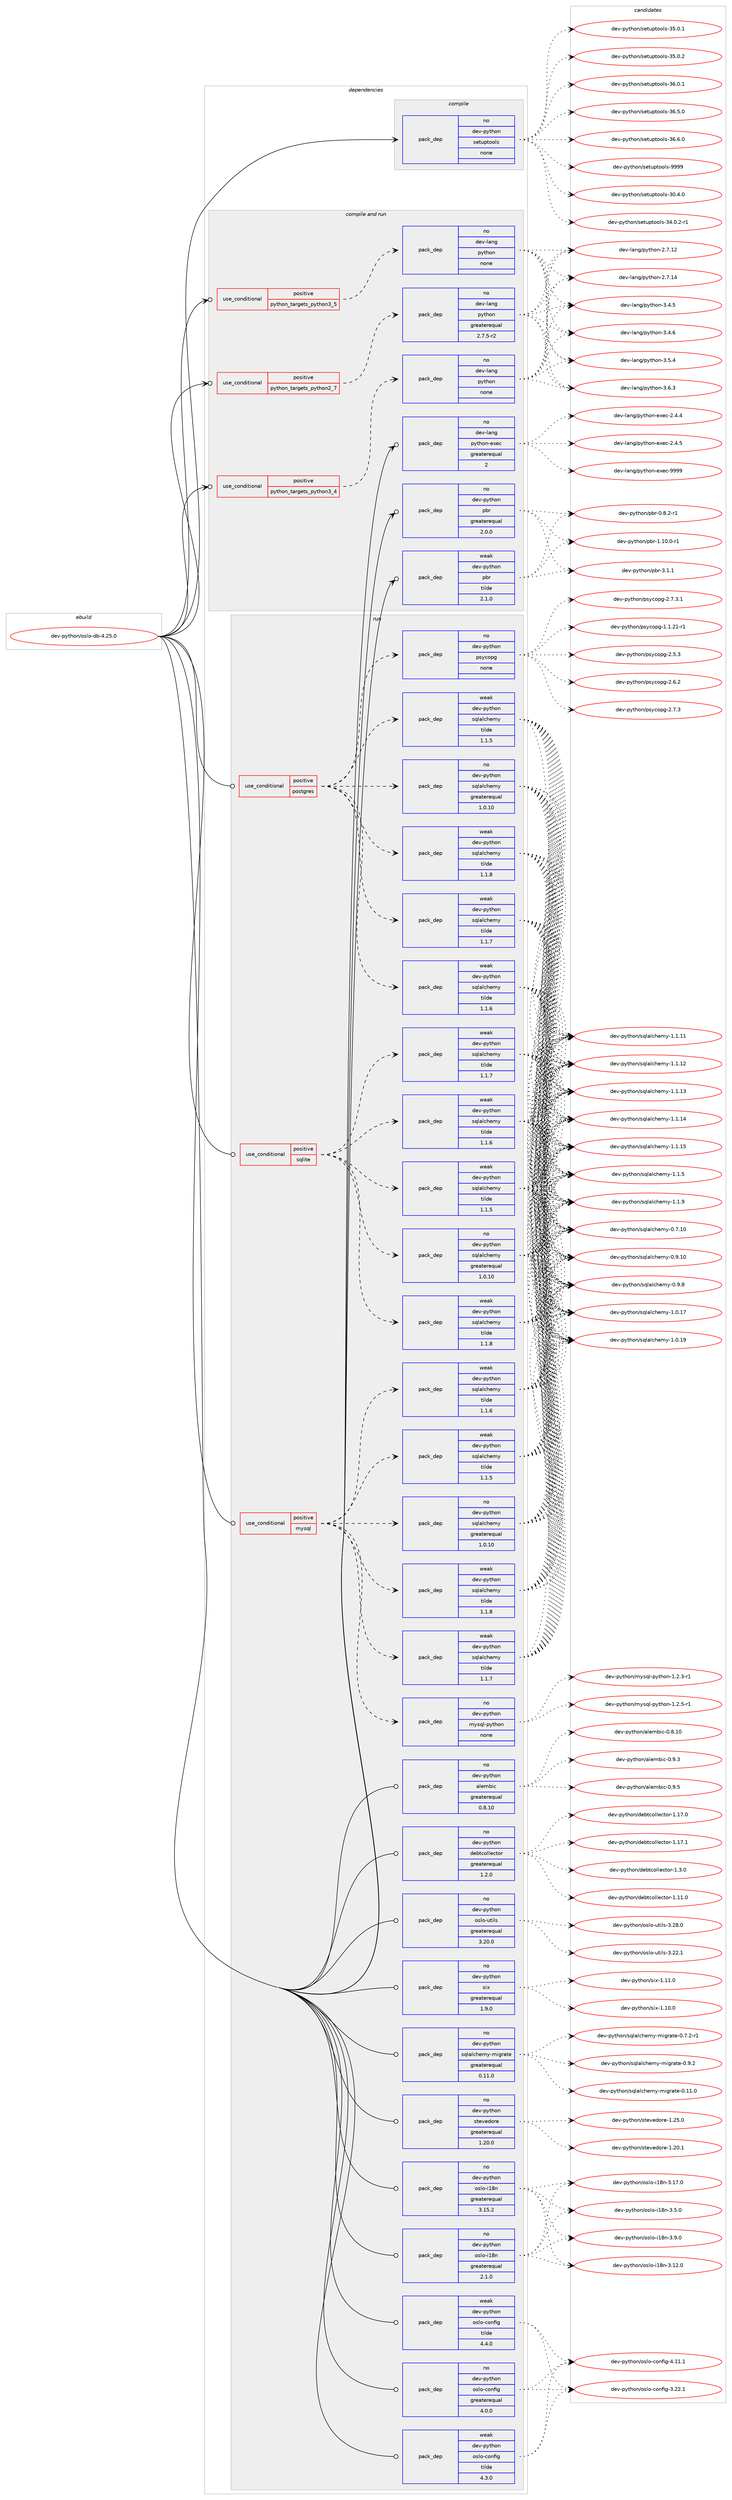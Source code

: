 digraph prolog {

# *************
# Graph options
# *************

newrank=true;
concentrate=true;
compound=true;
graph [rankdir=LR,fontname=Helvetica,fontsize=10,ranksep=1.5];#, ranksep=2.5, nodesep=0.2];
edge  [arrowhead=vee];
node  [fontname=Helvetica,fontsize=10];

# **********
# The ebuild
# **********

subgraph cluster_leftcol {
color=gray;
rank=same;
label=<<i>ebuild</i>>;
id [label="dev-python/oslo-db-4.25.0", color=red, width=4, href="../dev-python/oslo-db-4.25.0.svg"];
}

# ****************
# The dependencies
# ****************

subgraph cluster_midcol {
color=gray;
label=<<i>dependencies</i>>;
subgraph cluster_compile {
fillcolor="#eeeeee";
style=filled;
label=<<i>compile</i>>;
subgraph pack129711 {
dependency170205 [label=<<TABLE BORDER="0" CELLBORDER="1" CELLSPACING="0" CELLPADDING="4" WIDTH="220"><TR><TD ROWSPAN="6" CELLPADDING="30">pack_dep</TD></TR><TR><TD WIDTH="110">no</TD></TR><TR><TD>dev-python</TD></TR><TR><TD>setuptools</TD></TR><TR><TD>none</TD></TR><TR><TD></TD></TR></TABLE>>, shape=none, color=blue];
}
id:e -> dependency170205:w [weight=20,style="solid",arrowhead="vee"];
}
subgraph cluster_compileandrun {
fillcolor="#eeeeee";
style=filled;
label=<<i>compile and run</i>>;
subgraph cond36631 {
dependency170206 [label=<<TABLE BORDER="0" CELLBORDER="1" CELLSPACING="0" CELLPADDING="4"><TR><TD ROWSPAN="3" CELLPADDING="10">use_conditional</TD></TR><TR><TD>positive</TD></TR><TR><TD>python_targets_python2_7</TD></TR></TABLE>>, shape=none, color=red];
subgraph pack129712 {
dependency170207 [label=<<TABLE BORDER="0" CELLBORDER="1" CELLSPACING="0" CELLPADDING="4" WIDTH="220"><TR><TD ROWSPAN="6" CELLPADDING="30">pack_dep</TD></TR><TR><TD WIDTH="110">no</TD></TR><TR><TD>dev-lang</TD></TR><TR><TD>python</TD></TR><TR><TD>greaterequal</TD></TR><TR><TD>2.7.5-r2</TD></TR></TABLE>>, shape=none, color=blue];
}
dependency170206:e -> dependency170207:w [weight=20,style="dashed",arrowhead="vee"];
}
id:e -> dependency170206:w [weight=20,style="solid",arrowhead="odotvee"];
subgraph cond36632 {
dependency170208 [label=<<TABLE BORDER="0" CELLBORDER="1" CELLSPACING="0" CELLPADDING="4"><TR><TD ROWSPAN="3" CELLPADDING="10">use_conditional</TD></TR><TR><TD>positive</TD></TR><TR><TD>python_targets_python3_4</TD></TR></TABLE>>, shape=none, color=red];
subgraph pack129713 {
dependency170209 [label=<<TABLE BORDER="0" CELLBORDER="1" CELLSPACING="0" CELLPADDING="4" WIDTH="220"><TR><TD ROWSPAN="6" CELLPADDING="30">pack_dep</TD></TR><TR><TD WIDTH="110">no</TD></TR><TR><TD>dev-lang</TD></TR><TR><TD>python</TD></TR><TR><TD>none</TD></TR><TR><TD></TD></TR></TABLE>>, shape=none, color=blue];
}
dependency170208:e -> dependency170209:w [weight=20,style="dashed",arrowhead="vee"];
}
id:e -> dependency170208:w [weight=20,style="solid",arrowhead="odotvee"];
subgraph cond36633 {
dependency170210 [label=<<TABLE BORDER="0" CELLBORDER="1" CELLSPACING="0" CELLPADDING="4"><TR><TD ROWSPAN="3" CELLPADDING="10">use_conditional</TD></TR><TR><TD>positive</TD></TR><TR><TD>python_targets_python3_5</TD></TR></TABLE>>, shape=none, color=red];
subgraph pack129714 {
dependency170211 [label=<<TABLE BORDER="0" CELLBORDER="1" CELLSPACING="0" CELLPADDING="4" WIDTH="220"><TR><TD ROWSPAN="6" CELLPADDING="30">pack_dep</TD></TR><TR><TD WIDTH="110">no</TD></TR><TR><TD>dev-lang</TD></TR><TR><TD>python</TD></TR><TR><TD>none</TD></TR><TR><TD></TD></TR></TABLE>>, shape=none, color=blue];
}
dependency170210:e -> dependency170211:w [weight=20,style="dashed",arrowhead="vee"];
}
id:e -> dependency170210:w [weight=20,style="solid",arrowhead="odotvee"];
subgraph pack129715 {
dependency170212 [label=<<TABLE BORDER="0" CELLBORDER="1" CELLSPACING="0" CELLPADDING="4" WIDTH="220"><TR><TD ROWSPAN="6" CELLPADDING="30">pack_dep</TD></TR><TR><TD WIDTH="110">no</TD></TR><TR><TD>dev-lang</TD></TR><TR><TD>python-exec</TD></TR><TR><TD>greaterequal</TD></TR><TR><TD>2</TD></TR></TABLE>>, shape=none, color=blue];
}
id:e -> dependency170212:w [weight=20,style="solid",arrowhead="odotvee"];
subgraph pack129716 {
dependency170213 [label=<<TABLE BORDER="0" CELLBORDER="1" CELLSPACING="0" CELLPADDING="4" WIDTH="220"><TR><TD ROWSPAN="6" CELLPADDING="30">pack_dep</TD></TR><TR><TD WIDTH="110">no</TD></TR><TR><TD>dev-python</TD></TR><TR><TD>pbr</TD></TR><TR><TD>greaterequal</TD></TR><TR><TD>2.0.0</TD></TR></TABLE>>, shape=none, color=blue];
}
id:e -> dependency170213:w [weight=20,style="solid",arrowhead="odotvee"];
subgraph pack129717 {
dependency170214 [label=<<TABLE BORDER="0" CELLBORDER="1" CELLSPACING="0" CELLPADDING="4" WIDTH="220"><TR><TD ROWSPAN="6" CELLPADDING="30">pack_dep</TD></TR><TR><TD WIDTH="110">weak</TD></TR><TR><TD>dev-python</TD></TR><TR><TD>pbr</TD></TR><TR><TD>tilde</TD></TR><TR><TD>2.1.0</TD></TR></TABLE>>, shape=none, color=blue];
}
id:e -> dependency170214:w [weight=20,style="solid",arrowhead="odotvee"];
}
subgraph cluster_run {
fillcolor="#eeeeee";
style=filled;
label=<<i>run</i>>;
subgraph cond36634 {
dependency170215 [label=<<TABLE BORDER="0" CELLBORDER="1" CELLSPACING="0" CELLPADDING="4"><TR><TD ROWSPAN="3" CELLPADDING="10">use_conditional</TD></TR><TR><TD>positive</TD></TR><TR><TD>mysql</TD></TR></TABLE>>, shape=none, color=red];
subgraph pack129718 {
dependency170216 [label=<<TABLE BORDER="0" CELLBORDER="1" CELLSPACING="0" CELLPADDING="4" WIDTH="220"><TR><TD ROWSPAN="6" CELLPADDING="30">pack_dep</TD></TR><TR><TD WIDTH="110">no</TD></TR><TR><TD>dev-python</TD></TR><TR><TD>mysql-python</TD></TR><TR><TD>none</TD></TR><TR><TD></TD></TR></TABLE>>, shape=none, color=blue];
}
dependency170215:e -> dependency170216:w [weight=20,style="dashed",arrowhead="vee"];
subgraph pack129719 {
dependency170217 [label=<<TABLE BORDER="0" CELLBORDER="1" CELLSPACING="0" CELLPADDING="4" WIDTH="220"><TR><TD ROWSPAN="6" CELLPADDING="30">pack_dep</TD></TR><TR><TD WIDTH="110">no</TD></TR><TR><TD>dev-python</TD></TR><TR><TD>sqlalchemy</TD></TR><TR><TD>greaterequal</TD></TR><TR><TD>1.0.10</TD></TR></TABLE>>, shape=none, color=blue];
}
dependency170215:e -> dependency170217:w [weight=20,style="dashed",arrowhead="vee"];
subgraph pack129720 {
dependency170218 [label=<<TABLE BORDER="0" CELLBORDER="1" CELLSPACING="0" CELLPADDING="4" WIDTH="220"><TR><TD ROWSPAN="6" CELLPADDING="30">pack_dep</TD></TR><TR><TD WIDTH="110">weak</TD></TR><TR><TD>dev-python</TD></TR><TR><TD>sqlalchemy</TD></TR><TR><TD>tilde</TD></TR><TR><TD>1.1.5</TD></TR></TABLE>>, shape=none, color=blue];
}
dependency170215:e -> dependency170218:w [weight=20,style="dashed",arrowhead="vee"];
subgraph pack129721 {
dependency170219 [label=<<TABLE BORDER="0" CELLBORDER="1" CELLSPACING="0" CELLPADDING="4" WIDTH="220"><TR><TD ROWSPAN="6" CELLPADDING="30">pack_dep</TD></TR><TR><TD WIDTH="110">weak</TD></TR><TR><TD>dev-python</TD></TR><TR><TD>sqlalchemy</TD></TR><TR><TD>tilde</TD></TR><TR><TD>1.1.6</TD></TR></TABLE>>, shape=none, color=blue];
}
dependency170215:e -> dependency170219:w [weight=20,style="dashed",arrowhead="vee"];
subgraph pack129722 {
dependency170220 [label=<<TABLE BORDER="0" CELLBORDER="1" CELLSPACING="0" CELLPADDING="4" WIDTH="220"><TR><TD ROWSPAN="6" CELLPADDING="30">pack_dep</TD></TR><TR><TD WIDTH="110">weak</TD></TR><TR><TD>dev-python</TD></TR><TR><TD>sqlalchemy</TD></TR><TR><TD>tilde</TD></TR><TR><TD>1.1.7</TD></TR></TABLE>>, shape=none, color=blue];
}
dependency170215:e -> dependency170220:w [weight=20,style="dashed",arrowhead="vee"];
subgraph pack129723 {
dependency170221 [label=<<TABLE BORDER="0" CELLBORDER="1" CELLSPACING="0" CELLPADDING="4" WIDTH="220"><TR><TD ROWSPAN="6" CELLPADDING="30">pack_dep</TD></TR><TR><TD WIDTH="110">weak</TD></TR><TR><TD>dev-python</TD></TR><TR><TD>sqlalchemy</TD></TR><TR><TD>tilde</TD></TR><TR><TD>1.1.8</TD></TR></TABLE>>, shape=none, color=blue];
}
dependency170215:e -> dependency170221:w [weight=20,style="dashed",arrowhead="vee"];
}
id:e -> dependency170215:w [weight=20,style="solid",arrowhead="odot"];
subgraph cond36635 {
dependency170222 [label=<<TABLE BORDER="0" CELLBORDER="1" CELLSPACING="0" CELLPADDING="4"><TR><TD ROWSPAN="3" CELLPADDING="10">use_conditional</TD></TR><TR><TD>positive</TD></TR><TR><TD>postgres</TD></TR></TABLE>>, shape=none, color=red];
subgraph pack129724 {
dependency170223 [label=<<TABLE BORDER="0" CELLBORDER="1" CELLSPACING="0" CELLPADDING="4" WIDTH="220"><TR><TD ROWSPAN="6" CELLPADDING="30">pack_dep</TD></TR><TR><TD WIDTH="110">no</TD></TR><TR><TD>dev-python</TD></TR><TR><TD>psycopg</TD></TR><TR><TD>none</TD></TR><TR><TD></TD></TR></TABLE>>, shape=none, color=blue];
}
dependency170222:e -> dependency170223:w [weight=20,style="dashed",arrowhead="vee"];
subgraph pack129725 {
dependency170224 [label=<<TABLE BORDER="0" CELLBORDER="1" CELLSPACING="0" CELLPADDING="4" WIDTH="220"><TR><TD ROWSPAN="6" CELLPADDING="30">pack_dep</TD></TR><TR><TD WIDTH="110">no</TD></TR><TR><TD>dev-python</TD></TR><TR><TD>sqlalchemy</TD></TR><TR><TD>greaterequal</TD></TR><TR><TD>1.0.10</TD></TR></TABLE>>, shape=none, color=blue];
}
dependency170222:e -> dependency170224:w [weight=20,style="dashed",arrowhead="vee"];
subgraph pack129726 {
dependency170225 [label=<<TABLE BORDER="0" CELLBORDER="1" CELLSPACING="0" CELLPADDING="4" WIDTH="220"><TR><TD ROWSPAN="6" CELLPADDING="30">pack_dep</TD></TR><TR><TD WIDTH="110">weak</TD></TR><TR><TD>dev-python</TD></TR><TR><TD>sqlalchemy</TD></TR><TR><TD>tilde</TD></TR><TR><TD>1.1.5</TD></TR></TABLE>>, shape=none, color=blue];
}
dependency170222:e -> dependency170225:w [weight=20,style="dashed",arrowhead="vee"];
subgraph pack129727 {
dependency170226 [label=<<TABLE BORDER="0" CELLBORDER="1" CELLSPACING="0" CELLPADDING="4" WIDTH="220"><TR><TD ROWSPAN="6" CELLPADDING="30">pack_dep</TD></TR><TR><TD WIDTH="110">weak</TD></TR><TR><TD>dev-python</TD></TR><TR><TD>sqlalchemy</TD></TR><TR><TD>tilde</TD></TR><TR><TD>1.1.6</TD></TR></TABLE>>, shape=none, color=blue];
}
dependency170222:e -> dependency170226:w [weight=20,style="dashed",arrowhead="vee"];
subgraph pack129728 {
dependency170227 [label=<<TABLE BORDER="0" CELLBORDER="1" CELLSPACING="0" CELLPADDING="4" WIDTH="220"><TR><TD ROWSPAN="6" CELLPADDING="30">pack_dep</TD></TR><TR><TD WIDTH="110">weak</TD></TR><TR><TD>dev-python</TD></TR><TR><TD>sqlalchemy</TD></TR><TR><TD>tilde</TD></TR><TR><TD>1.1.7</TD></TR></TABLE>>, shape=none, color=blue];
}
dependency170222:e -> dependency170227:w [weight=20,style="dashed",arrowhead="vee"];
subgraph pack129729 {
dependency170228 [label=<<TABLE BORDER="0" CELLBORDER="1" CELLSPACING="0" CELLPADDING="4" WIDTH="220"><TR><TD ROWSPAN="6" CELLPADDING="30">pack_dep</TD></TR><TR><TD WIDTH="110">weak</TD></TR><TR><TD>dev-python</TD></TR><TR><TD>sqlalchemy</TD></TR><TR><TD>tilde</TD></TR><TR><TD>1.1.8</TD></TR></TABLE>>, shape=none, color=blue];
}
dependency170222:e -> dependency170228:w [weight=20,style="dashed",arrowhead="vee"];
}
id:e -> dependency170222:w [weight=20,style="solid",arrowhead="odot"];
subgraph cond36636 {
dependency170229 [label=<<TABLE BORDER="0" CELLBORDER="1" CELLSPACING="0" CELLPADDING="4"><TR><TD ROWSPAN="3" CELLPADDING="10">use_conditional</TD></TR><TR><TD>positive</TD></TR><TR><TD>sqlite</TD></TR></TABLE>>, shape=none, color=red];
subgraph pack129730 {
dependency170230 [label=<<TABLE BORDER="0" CELLBORDER="1" CELLSPACING="0" CELLPADDING="4" WIDTH="220"><TR><TD ROWSPAN="6" CELLPADDING="30">pack_dep</TD></TR><TR><TD WIDTH="110">no</TD></TR><TR><TD>dev-python</TD></TR><TR><TD>sqlalchemy</TD></TR><TR><TD>greaterequal</TD></TR><TR><TD>1.0.10</TD></TR></TABLE>>, shape=none, color=blue];
}
dependency170229:e -> dependency170230:w [weight=20,style="dashed",arrowhead="vee"];
subgraph pack129731 {
dependency170231 [label=<<TABLE BORDER="0" CELLBORDER="1" CELLSPACING="0" CELLPADDING="4" WIDTH="220"><TR><TD ROWSPAN="6" CELLPADDING="30">pack_dep</TD></TR><TR><TD WIDTH="110">weak</TD></TR><TR><TD>dev-python</TD></TR><TR><TD>sqlalchemy</TD></TR><TR><TD>tilde</TD></TR><TR><TD>1.1.5</TD></TR></TABLE>>, shape=none, color=blue];
}
dependency170229:e -> dependency170231:w [weight=20,style="dashed",arrowhead="vee"];
subgraph pack129732 {
dependency170232 [label=<<TABLE BORDER="0" CELLBORDER="1" CELLSPACING="0" CELLPADDING="4" WIDTH="220"><TR><TD ROWSPAN="6" CELLPADDING="30">pack_dep</TD></TR><TR><TD WIDTH="110">weak</TD></TR><TR><TD>dev-python</TD></TR><TR><TD>sqlalchemy</TD></TR><TR><TD>tilde</TD></TR><TR><TD>1.1.6</TD></TR></TABLE>>, shape=none, color=blue];
}
dependency170229:e -> dependency170232:w [weight=20,style="dashed",arrowhead="vee"];
subgraph pack129733 {
dependency170233 [label=<<TABLE BORDER="0" CELLBORDER="1" CELLSPACING="0" CELLPADDING="4" WIDTH="220"><TR><TD ROWSPAN="6" CELLPADDING="30">pack_dep</TD></TR><TR><TD WIDTH="110">weak</TD></TR><TR><TD>dev-python</TD></TR><TR><TD>sqlalchemy</TD></TR><TR><TD>tilde</TD></TR><TR><TD>1.1.7</TD></TR></TABLE>>, shape=none, color=blue];
}
dependency170229:e -> dependency170233:w [weight=20,style="dashed",arrowhead="vee"];
subgraph pack129734 {
dependency170234 [label=<<TABLE BORDER="0" CELLBORDER="1" CELLSPACING="0" CELLPADDING="4" WIDTH="220"><TR><TD ROWSPAN="6" CELLPADDING="30">pack_dep</TD></TR><TR><TD WIDTH="110">weak</TD></TR><TR><TD>dev-python</TD></TR><TR><TD>sqlalchemy</TD></TR><TR><TD>tilde</TD></TR><TR><TD>1.1.8</TD></TR></TABLE>>, shape=none, color=blue];
}
dependency170229:e -> dependency170234:w [weight=20,style="dashed",arrowhead="vee"];
}
id:e -> dependency170229:w [weight=20,style="solid",arrowhead="odot"];
subgraph pack129735 {
dependency170235 [label=<<TABLE BORDER="0" CELLBORDER="1" CELLSPACING="0" CELLPADDING="4" WIDTH="220"><TR><TD ROWSPAN="6" CELLPADDING="30">pack_dep</TD></TR><TR><TD WIDTH="110">no</TD></TR><TR><TD>dev-python</TD></TR><TR><TD>alembic</TD></TR><TR><TD>greaterequal</TD></TR><TR><TD>0.8.10</TD></TR></TABLE>>, shape=none, color=blue];
}
id:e -> dependency170235:w [weight=20,style="solid",arrowhead="odot"];
subgraph pack129736 {
dependency170236 [label=<<TABLE BORDER="0" CELLBORDER="1" CELLSPACING="0" CELLPADDING="4" WIDTH="220"><TR><TD ROWSPAN="6" CELLPADDING="30">pack_dep</TD></TR><TR><TD WIDTH="110">no</TD></TR><TR><TD>dev-python</TD></TR><TR><TD>debtcollector</TD></TR><TR><TD>greaterequal</TD></TR><TR><TD>1.2.0</TD></TR></TABLE>>, shape=none, color=blue];
}
id:e -> dependency170236:w [weight=20,style="solid",arrowhead="odot"];
subgraph pack129737 {
dependency170237 [label=<<TABLE BORDER="0" CELLBORDER="1" CELLSPACING="0" CELLPADDING="4" WIDTH="220"><TR><TD ROWSPAN="6" CELLPADDING="30">pack_dep</TD></TR><TR><TD WIDTH="110">no</TD></TR><TR><TD>dev-python</TD></TR><TR><TD>oslo-config</TD></TR><TR><TD>greaterequal</TD></TR><TR><TD>4.0.0</TD></TR></TABLE>>, shape=none, color=blue];
}
id:e -> dependency170237:w [weight=20,style="solid",arrowhead="odot"];
subgraph pack129738 {
dependency170238 [label=<<TABLE BORDER="0" CELLBORDER="1" CELLSPACING="0" CELLPADDING="4" WIDTH="220"><TR><TD ROWSPAN="6" CELLPADDING="30">pack_dep</TD></TR><TR><TD WIDTH="110">no</TD></TR><TR><TD>dev-python</TD></TR><TR><TD>oslo-i18n</TD></TR><TR><TD>greaterequal</TD></TR><TR><TD>2.1.0</TD></TR></TABLE>>, shape=none, color=blue];
}
id:e -> dependency170238:w [weight=20,style="solid",arrowhead="odot"];
subgraph pack129739 {
dependency170239 [label=<<TABLE BORDER="0" CELLBORDER="1" CELLSPACING="0" CELLPADDING="4" WIDTH="220"><TR><TD ROWSPAN="6" CELLPADDING="30">pack_dep</TD></TR><TR><TD WIDTH="110">no</TD></TR><TR><TD>dev-python</TD></TR><TR><TD>oslo-i18n</TD></TR><TR><TD>greaterequal</TD></TR><TR><TD>3.15.2</TD></TR></TABLE>>, shape=none, color=blue];
}
id:e -> dependency170239:w [weight=20,style="solid",arrowhead="odot"];
subgraph pack129740 {
dependency170240 [label=<<TABLE BORDER="0" CELLBORDER="1" CELLSPACING="0" CELLPADDING="4" WIDTH="220"><TR><TD ROWSPAN="6" CELLPADDING="30">pack_dep</TD></TR><TR><TD WIDTH="110">no</TD></TR><TR><TD>dev-python</TD></TR><TR><TD>oslo-utils</TD></TR><TR><TD>greaterequal</TD></TR><TR><TD>3.20.0</TD></TR></TABLE>>, shape=none, color=blue];
}
id:e -> dependency170240:w [weight=20,style="solid",arrowhead="odot"];
subgraph pack129741 {
dependency170241 [label=<<TABLE BORDER="0" CELLBORDER="1" CELLSPACING="0" CELLPADDING="4" WIDTH="220"><TR><TD ROWSPAN="6" CELLPADDING="30">pack_dep</TD></TR><TR><TD WIDTH="110">no</TD></TR><TR><TD>dev-python</TD></TR><TR><TD>six</TD></TR><TR><TD>greaterequal</TD></TR><TR><TD>1.9.0</TD></TR></TABLE>>, shape=none, color=blue];
}
id:e -> dependency170241:w [weight=20,style="solid",arrowhead="odot"];
subgraph pack129742 {
dependency170242 [label=<<TABLE BORDER="0" CELLBORDER="1" CELLSPACING="0" CELLPADDING="4" WIDTH="220"><TR><TD ROWSPAN="6" CELLPADDING="30">pack_dep</TD></TR><TR><TD WIDTH="110">no</TD></TR><TR><TD>dev-python</TD></TR><TR><TD>sqlalchemy-migrate</TD></TR><TR><TD>greaterequal</TD></TR><TR><TD>0.11.0</TD></TR></TABLE>>, shape=none, color=blue];
}
id:e -> dependency170242:w [weight=20,style="solid",arrowhead="odot"];
subgraph pack129743 {
dependency170243 [label=<<TABLE BORDER="0" CELLBORDER="1" CELLSPACING="0" CELLPADDING="4" WIDTH="220"><TR><TD ROWSPAN="6" CELLPADDING="30">pack_dep</TD></TR><TR><TD WIDTH="110">no</TD></TR><TR><TD>dev-python</TD></TR><TR><TD>stevedore</TD></TR><TR><TD>greaterequal</TD></TR><TR><TD>1.20.0</TD></TR></TABLE>>, shape=none, color=blue];
}
id:e -> dependency170243:w [weight=20,style="solid",arrowhead="odot"];
subgraph pack129744 {
dependency170244 [label=<<TABLE BORDER="0" CELLBORDER="1" CELLSPACING="0" CELLPADDING="4" WIDTH="220"><TR><TD ROWSPAN="6" CELLPADDING="30">pack_dep</TD></TR><TR><TD WIDTH="110">weak</TD></TR><TR><TD>dev-python</TD></TR><TR><TD>oslo-config</TD></TR><TR><TD>tilde</TD></TR><TR><TD>4.3.0</TD></TR></TABLE>>, shape=none, color=blue];
}
id:e -> dependency170244:w [weight=20,style="solid",arrowhead="odot"];
subgraph pack129745 {
dependency170245 [label=<<TABLE BORDER="0" CELLBORDER="1" CELLSPACING="0" CELLPADDING="4" WIDTH="220"><TR><TD ROWSPAN="6" CELLPADDING="30">pack_dep</TD></TR><TR><TD WIDTH="110">weak</TD></TR><TR><TD>dev-python</TD></TR><TR><TD>oslo-config</TD></TR><TR><TD>tilde</TD></TR><TR><TD>4.4.0</TD></TR></TABLE>>, shape=none, color=blue];
}
id:e -> dependency170245:w [weight=20,style="solid",arrowhead="odot"];
}
}

# **************
# The candidates
# **************

subgraph cluster_choices {
rank=same;
color=gray;
label=<<i>candidates</i>>;

subgraph choice129711 {
color=black;
nodesep=1;
choice100101118451121211161041111104711510111611711211611111110811545514846524648 [label="dev-python/setuptools-30.4.0", color=red, width=4,href="../dev-python/setuptools-30.4.0.svg"];
choice1001011184511212111610411111047115101116117112116111111108115455152464846504511449 [label="dev-python/setuptools-34.0.2-r1", color=red, width=4,href="../dev-python/setuptools-34.0.2-r1.svg"];
choice100101118451121211161041111104711510111611711211611111110811545515346484649 [label="dev-python/setuptools-35.0.1", color=red, width=4,href="../dev-python/setuptools-35.0.1.svg"];
choice100101118451121211161041111104711510111611711211611111110811545515346484650 [label="dev-python/setuptools-35.0.2", color=red, width=4,href="../dev-python/setuptools-35.0.2.svg"];
choice100101118451121211161041111104711510111611711211611111110811545515446484649 [label="dev-python/setuptools-36.0.1", color=red, width=4,href="../dev-python/setuptools-36.0.1.svg"];
choice100101118451121211161041111104711510111611711211611111110811545515446534648 [label="dev-python/setuptools-36.5.0", color=red, width=4,href="../dev-python/setuptools-36.5.0.svg"];
choice100101118451121211161041111104711510111611711211611111110811545515446544648 [label="dev-python/setuptools-36.6.0", color=red, width=4,href="../dev-python/setuptools-36.6.0.svg"];
choice10010111845112121116104111110471151011161171121161111111081154557575757 [label="dev-python/setuptools-9999", color=red, width=4,href="../dev-python/setuptools-9999.svg"];
dependency170205:e -> choice100101118451121211161041111104711510111611711211611111110811545514846524648:w [style=dotted,weight="100"];
dependency170205:e -> choice1001011184511212111610411111047115101116117112116111111108115455152464846504511449:w [style=dotted,weight="100"];
dependency170205:e -> choice100101118451121211161041111104711510111611711211611111110811545515346484649:w [style=dotted,weight="100"];
dependency170205:e -> choice100101118451121211161041111104711510111611711211611111110811545515346484650:w [style=dotted,weight="100"];
dependency170205:e -> choice100101118451121211161041111104711510111611711211611111110811545515446484649:w [style=dotted,weight="100"];
dependency170205:e -> choice100101118451121211161041111104711510111611711211611111110811545515446534648:w [style=dotted,weight="100"];
dependency170205:e -> choice100101118451121211161041111104711510111611711211611111110811545515446544648:w [style=dotted,weight="100"];
dependency170205:e -> choice10010111845112121116104111110471151011161171121161111111081154557575757:w [style=dotted,weight="100"];
}
subgraph choice129712 {
color=black;
nodesep=1;
choice10010111845108971101034711212111610411111045504655464950 [label="dev-lang/python-2.7.12", color=red, width=4,href="../dev-lang/python-2.7.12.svg"];
choice10010111845108971101034711212111610411111045504655464952 [label="dev-lang/python-2.7.14", color=red, width=4,href="../dev-lang/python-2.7.14.svg"];
choice100101118451089711010347112121116104111110455146524653 [label="dev-lang/python-3.4.5", color=red, width=4,href="../dev-lang/python-3.4.5.svg"];
choice100101118451089711010347112121116104111110455146524654 [label="dev-lang/python-3.4.6", color=red, width=4,href="../dev-lang/python-3.4.6.svg"];
choice100101118451089711010347112121116104111110455146534652 [label="dev-lang/python-3.5.4", color=red, width=4,href="../dev-lang/python-3.5.4.svg"];
choice100101118451089711010347112121116104111110455146544651 [label="dev-lang/python-3.6.3", color=red, width=4,href="../dev-lang/python-3.6.3.svg"];
dependency170207:e -> choice10010111845108971101034711212111610411111045504655464950:w [style=dotted,weight="100"];
dependency170207:e -> choice10010111845108971101034711212111610411111045504655464952:w [style=dotted,weight="100"];
dependency170207:e -> choice100101118451089711010347112121116104111110455146524653:w [style=dotted,weight="100"];
dependency170207:e -> choice100101118451089711010347112121116104111110455146524654:w [style=dotted,weight="100"];
dependency170207:e -> choice100101118451089711010347112121116104111110455146534652:w [style=dotted,weight="100"];
dependency170207:e -> choice100101118451089711010347112121116104111110455146544651:w [style=dotted,weight="100"];
}
subgraph choice129713 {
color=black;
nodesep=1;
choice10010111845108971101034711212111610411111045504655464950 [label="dev-lang/python-2.7.12", color=red, width=4,href="../dev-lang/python-2.7.12.svg"];
choice10010111845108971101034711212111610411111045504655464952 [label="dev-lang/python-2.7.14", color=red, width=4,href="../dev-lang/python-2.7.14.svg"];
choice100101118451089711010347112121116104111110455146524653 [label="dev-lang/python-3.4.5", color=red, width=4,href="../dev-lang/python-3.4.5.svg"];
choice100101118451089711010347112121116104111110455146524654 [label="dev-lang/python-3.4.6", color=red, width=4,href="../dev-lang/python-3.4.6.svg"];
choice100101118451089711010347112121116104111110455146534652 [label="dev-lang/python-3.5.4", color=red, width=4,href="../dev-lang/python-3.5.4.svg"];
choice100101118451089711010347112121116104111110455146544651 [label="dev-lang/python-3.6.3", color=red, width=4,href="../dev-lang/python-3.6.3.svg"];
dependency170209:e -> choice10010111845108971101034711212111610411111045504655464950:w [style=dotted,weight="100"];
dependency170209:e -> choice10010111845108971101034711212111610411111045504655464952:w [style=dotted,weight="100"];
dependency170209:e -> choice100101118451089711010347112121116104111110455146524653:w [style=dotted,weight="100"];
dependency170209:e -> choice100101118451089711010347112121116104111110455146524654:w [style=dotted,weight="100"];
dependency170209:e -> choice100101118451089711010347112121116104111110455146534652:w [style=dotted,weight="100"];
dependency170209:e -> choice100101118451089711010347112121116104111110455146544651:w [style=dotted,weight="100"];
}
subgraph choice129714 {
color=black;
nodesep=1;
choice10010111845108971101034711212111610411111045504655464950 [label="dev-lang/python-2.7.12", color=red, width=4,href="../dev-lang/python-2.7.12.svg"];
choice10010111845108971101034711212111610411111045504655464952 [label="dev-lang/python-2.7.14", color=red, width=4,href="../dev-lang/python-2.7.14.svg"];
choice100101118451089711010347112121116104111110455146524653 [label="dev-lang/python-3.4.5", color=red, width=4,href="../dev-lang/python-3.4.5.svg"];
choice100101118451089711010347112121116104111110455146524654 [label="dev-lang/python-3.4.6", color=red, width=4,href="../dev-lang/python-3.4.6.svg"];
choice100101118451089711010347112121116104111110455146534652 [label="dev-lang/python-3.5.4", color=red, width=4,href="../dev-lang/python-3.5.4.svg"];
choice100101118451089711010347112121116104111110455146544651 [label="dev-lang/python-3.6.3", color=red, width=4,href="../dev-lang/python-3.6.3.svg"];
dependency170211:e -> choice10010111845108971101034711212111610411111045504655464950:w [style=dotted,weight="100"];
dependency170211:e -> choice10010111845108971101034711212111610411111045504655464952:w [style=dotted,weight="100"];
dependency170211:e -> choice100101118451089711010347112121116104111110455146524653:w [style=dotted,weight="100"];
dependency170211:e -> choice100101118451089711010347112121116104111110455146524654:w [style=dotted,weight="100"];
dependency170211:e -> choice100101118451089711010347112121116104111110455146534652:w [style=dotted,weight="100"];
dependency170211:e -> choice100101118451089711010347112121116104111110455146544651:w [style=dotted,weight="100"];
}
subgraph choice129715 {
color=black;
nodesep=1;
choice1001011184510897110103471121211161041111104510112010199455046524652 [label="dev-lang/python-exec-2.4.4", color=red, width=4,href="../dev-lang/python-exec-2.4.4.svg"];
choice1001011184510897110103471121211161041111104510112010199455046524653 [label="dev-lang/python-exec-2.4.5", color=red, width=4,href="../dev-lang/python-exec-2.4.5.svg"];
choice10010111845108971101034711212111610411111045101120101994557575757 [label="dev-lang/python-exec-9999", color=red, width=4,href="../dev-lang/python-exec-9999.svg"];
dependency170212:e -> choice1001011184510897110103471121211161041111104510112010199455046524652:w [style=dotted,weight="100"];
dependency170212:e -> choice1001011184510897110103471121211161041111104510112010199455046524653:w [style=dotted,weight="100"];
dependency170212:e -> choice10010111845108971101034711212111610411111045101120101994557575757:w [style=dotted,weight="100"];
}
subgraph choice129716 {
color=black;
nodesep=1;
choice1001011184511212111610411111047112981144548465646504511449 [label="dev-python/pbr-0.8.2-r1", color=red, width=4,href="../dev-python/pbr-0.8.2-r1.svg"];
choice100101118451121211161041111104711298114454946494846484511449 [label="dev-python/pbr-1.10.0-r1", color=red, width=4,href="../dev-python/pbr-1.10.0-r1.svg"];
choice100101118451121211161041111104711298114455146494649 [label="dev-python/pbr-3.1.1", color=red, width=4,href="../dev-python/pbr-3.1.1.svg"];
dependency170213:e -> choice1001011184511212111610411111047112981144548465646504511449:w [style=dotted,weight="100"];
dependency170213:e -> choice100101118451121211161041111104711298114454946494846484511449:w [style=dotted,weight="100"];
dependency170213:e -> choice100101118451121211161041111104711298114455146494649:w [style=dotted,weight="100"];
}
subgraph choice129717 {
color=black;
nodesep=1;
choice1001011184511212111610411111047112981144548465646504511449 [label="dev-python/pbr-0.8.2-r1", color=red, width=4,href="../dev-python/pbr-0.8.2-r1.svg"];
choice100101118451121211161041111104711298114454946494846484511449 [label="dev-python/pbr-1.10.0-r1", color=red, width=4,href="../dev-python/pbr-1.10.0-r1.svg"];
choice100101118451121211161041111104711298114455146494649 [label="dev-python/pbr-3.1.1", color=red, width=4,href="../dev-python/pbr-3.1.1.svg"];
dependency170214:e -> choice1001011184511212111610411111047112981144548465646504511449:w [style=dotted,weight="100"];
dependency170214:e -> choice100101118451121211161041111104711298114454946494846484511449:w [style=dotted,weight="100"];
dependency170214:e -> choice100101118451121211161041111104711298114455146494649:w [style=dotted,weight="100"];
}
subgraph choice129718 {
color=black;
nodesep=1;
choice1001011184511212111610411111047109121115113108451121211161041111104549465046514511449 [label="dev-python/mysql-python-1.2.3-r1", color=red, width=4,href="../dev-python/mysql-python-1.2.3-r1.svg"];
choice1001011184511212111610411111047109121115113108451121211161041111104549465046534511449 [label="dev-python/mysql-python-1.2.5-r1", color=red, width=4,href="../dev-python/mysql-python-1.2.5-r1.svg"];
dependency170216:e -> choice1001011184511212111610411111047109121115113108451121211161041111104549465046514511449:w [style=dotted,weight="100"];
dependency170216:e -> choice1001011184511212111610411111047109121115113108451121211161041111104549465046534511449:w [style=dotted,weight="100"];
}
subgraph choice129719 {
color=black;
nodesep=1;
choice1001011184511212111610411111047115113108971089910410110912145484655464948 [label="dev-python/sqlalchemy-0.7.10", color=red, width=4,href="../dev-python/sqlalchemy-0.7.10.svg"];
choice1001011184511212111610411111047115113108971089910410110912145484657464948 [label="dev-python/sqlalchemy-0.9.10", color=red, width=4,href="../dev-python/sqlalchemy-0.9.10.svg"];
choice10010111845112121116104111110471151131089710899104101109121454846574656 [label="dev-python/sqlalchemy-0.9.8", color=red, width=4,href="../dev-python/sqlalchemy-0.9.8.svg"];
choice1001011184511212111610411111047115113108971089910410110912145494648464955 [label="dev-python/sqlalchemy-1.0.17", color=red, width=4,href="../dev-python/sqlalchemy-1.0.17.svg"];
choice1001011184511212111610411111047115113108971089910410110912145494648464957 [label="dev-python/sqlalchemy-1.0.19", color=red, width=4,href="../dev-python/sqlalchemy-1.0.19.svg"];
choice1001011184511212111610411111047115113108971089910410110912145494649464949 [label="dev-python/sqlalchemy-1.1.11", color=red, width=4,href="../dev-python/sqlalchemy-1.1.11.svg"];
choice1001011184511212111610411111047115113108971089910410110912145494649464950 [label="dev-python/sqlalchemy-1.1.12", color=red, width=4,href="../dev-python/sqlalchemy-1.1.12.svg"];
choice1001011184511212111610411111047115113108971089910410110912145494649464951 [label="dev-python/sqlalchemy-1.1.13", color=red, width=4,href="../dev-python/sqlalchemy-1.1.13.svg"];
choice1001011184511212111610411111047115113108971089910410110912145494649464952 [label="dev-python/sqlalchemy-1.1.14", color=red, width=4,href="../dev-python/sqlalchemy-1.1.14.svg"];
choice1001011184511212111610411111047115113108971089910410110912145494649464953 [label="dev-python/sqlalchemy-1.1.15", color=red, width=4,href="../dev-python/sqlalchemy-1.1.15.svg"];
choice10010111845112121116104111110471151131089710899104101109121454946494653 [label="dev-python/sqlalchemy-1.1.5", color=red, width=4,href="../dev-python/sqlalchemy-1.1.5.svg"];
choice10010111845112121116104111110471151131089710899104101109121454946494657 [label="dev-python/sqlalchemy-1.1.9", color=red, width=4,href="../dev-python/sqlalchemy-1.1.9.svg"];
dependency170217:e -> choice1001011184511212111610411111047115113108971089910410110912145484655464948:w [style=dotted,weight="100"];
dependency170217:e -> choice1001011184511212111610411111047115113108971089910410110912145484657464948:w [style=dotted,weight="100"];
dependency170217:e -> choice10010111845112121116104111110471151131089710899104101109121454846574656:w [style=dotted,weight="100"];
dependency170217:e -> choice1001011184511212111610411111047115113108971089910410110912145494648464955:w [style=dotted,weight="100"];
dependency170217:e -> choice1001011184511212111610411111047115113108971089910410110912145494648464957:w [style=dotted,weight="100"];
dependency170217:e -> choice1001011184511212111610411111047115113108971089910410110912145494649464949:w [style=dotted,weight="100"];
dependency170217:e -> choice1001011184511212111610411111047115113108971089910410110912145494649464950:w [style=dotted,weight="100"];
dependency170217:e -> choice1001011184511212111610411111047115113108971089910410110912145494649464951:w [style=dotted,weight="100"];
dependency170217:e -> choice1001011184511212111610411111047115113108971089910410110912145494649464952:w [style=dotted,weight="100"];
dependency170217:e -> choice1001011184511212111610411111047115113108971089910410110912145494649464953:w [style=dotted,weight="100"];
dependency170217:e -> choice10010111845112121116104111110471151131089710899104101109121454946494653:w [style=dotted,weight="100"];
dependency170217:e -> choice10010111845112121116104111110471151131089710899104101109121454946494657:w [style=dotted,weight="100"];
}
subgraph choice129720 {
color=black;
nodesep=1;
choice1001011184511212111610411111047115113108971089910410110912145484655464948 [label="dev-python/sqlalchemy-0.7.10", color=red, width=4,href="../dev-python/sqlalchemy-0.7.10.svg"];
choice1001011184511212111610411111047115113108971089910410110912145484657464948 [label="dev-python/sqlalchemy-0.9.10", color=red, width=4,href="../dev-python/sqlalchemy-0.9.10.svg"];
choice10010111845112121116104111110471151131089710899104101109121454846574656 [label="dev-python/sqlalchemy-0.9.8", color=red, width=4,href="../dev-python/sqlalchemy-0.9.8.svg"];
choice1001011184511212111610411111047115113108971089910410110912145494648464955 [label="dev-python/sqlalchemy-1.0.17", color=red, width=4,href="../dev-python/sqlalchemy-1.0.17.svg"];
choice1001011184511212111610411111047115113108971089910410110912145494648464957 [label="dev-python/sqlalchemy-1.0.19", color=red, width=4,href="../dev-python/sqlalchemy-1.0.19.svg"];
choice1001011184511212111610411111047115113108971089910410110912145494649464949 [label="dev-python/sqlalchemy-1.1.11", color=red, width=4,href="../dev-python/sqlalchemy-1.1.11.svg"];
choice1001011184511212111610411111047115113108971089910410110912145494649464950 [label="dev-python/sqlalchemy-1.1.12", color=red, width=4,href="../dev-python/sqlalchemy-1.1.12.svg"];
choice1001011184511212111610411111047115113108971089910410110912145494649464951 [label="dev-python/sqlalchemy-1.1.13", color=red, width=4,href="../dev-python/sqlalchemy-1.1.13.svg"];
choice1001011184511212111610411111047115113108971089910410110912145494649464952 [label="dev-python/sqlalchemy-1.1.14", color=red, width=4,href="../dev-python/sqlalchemy-1.1.14.svg"];
choice1001011184511212111610411111047115113108971089910410110912145494649464953 [label="dev-python/sqlalchemy-1.1.15", color=red, width=4,href="../dev-python/sqlalchemy-1.1.15.svg"];
choice10010111845112121116104111110471151131089710899104101109121454946494653 [label="dev-python/sqlalchemy-1.1.5", color=red, width=4,href="../dev-python/sqlalchemy-1.1.5.svg"];
choice10010111845112121116104111110471151131089710899104101109121454946494657 [label="dev-python/sqlalchemy-1.1.9", color=red, width=4,href="../dev-python/sqlalchemy-1.1.9.svg"];
dependency170218:e -> choice1001011184511212111610411111047115113108971089910410110912145484655464948:w [style=dotted,weight="100"];
dependency170218:e -> choice1001011184511212111610411111047115113108971089910410110912145484657464948:w [style=dotted,weight="100"];
dependency170218:e -> choice10010111845112121116104111110471151131089710899104101109121454846574656:w [style=dotted,weight="100"];
dependency170218:e -> choice1001011184511212111610411111047115113108971089910410110912145494648464955:w [style=dotted,weight="100"];
dependency170218:e -> choice1001011184511212111610411111047115113108971089910410110912145494648464957:w [style=dotted,weight="100"];
dependency170218:e -> choice1001011184511212111610411111047115113108971089910410110912145494649464949:w [style=dotted,weight="100"];
dependency170218:e -> choice1001011184511212111610411111047115113108971089910410110912145494649464950:w [style=dotted,weight="100"];
dependency170218:e -> choice1001011184511212111610411111047115113108971089910410110912145494649464951:w [style=dotted,weight="100"];
dependency170218:e -> choice1001011184511212111610411111047115113108971089910410110912145494649464952:w [style=dotted,weight="100"];
dependency170218:e -> choice1001011184511212111610411111047115113108971089910410110912145494649464953:w [style=dotted,weight="100"];
dependency170218:e -> choice10010111845112121116104111110471151131089710899104101109121454946494653:w [style=dotted,weight="100"];
dependency170218:e -> choice10010111845112121116104111110471151131089710899104101109121454946494657:w [style=dotted,weight="100"];
}
subgraph choice129721 {
color=black;
nodesep=1;
choice1001011184511212111610411111047115113108971089910410110912145484655464948 [label="dev-python/sqlalchemy-0.7.10", color=red, width=4,href="../dev-python/sqlalchemy-0.7.10.svg"];
choice1001011184511212111610411111047115113108971089910410110912145484657464948 [label="dev-python/sqlalchemy-0.9.10", color=red, width=4,href="../dev-python/sqlalchemy-0.9.10.svg"];
choice10010111845112121116104111110471151131089710899104101109121454846574656 [label="dev-python/sqlalchemy-0.9.8", color=red, width=4,href="../dev-python/sqlalchemy-0.9.8.svg"];
choice1001011184511212111610411111047115113108971089910410110912145494648464955 [label="dev-python/sqlalchemy-1.0.17", color=red, width=4,href="../dev-python/sqlalchemy-1.0.17.svg"];
choice1001011184511212111610411111047115113108971089910410110912145494648464957 [label="dev-python/sqlalchemy-1.0.19", color=red, width=4,href="../dev-python/sqlalchemy-1.0.19.svg"];
choice1001011184511212111610411111047115113108971089910410110912145494649464949 [label="dev-python/sqlalchemy-1.1.11", color=red, width=4,href="../dev-python/sqlalchemy-1.1.11.svg"];
choice1001011184511212111610411111047115113108971089910410110912145494649464950 [label="dev-python/sqlalchemy-1.1.12", color=red, width=4,href="../dev-python/sqlalchemy-1.1.12.svg"];
choice1001011184511212111610411111047115113108971089910410110912145494649464951 [label="dev-python/sqlalchemy-1.1.13", color=red, width=4,href="../dev-python/sqlalchemy-1.1.13.svg"];
choice1001011184511212111610411111047115113108971089910410110912145494649464952 [label="dev-python/sqlalchemy-1.1.14", color=red, width=4,href="../dev-python/sqlalchemy-1.1.14.svg"];
choice1001011184511212111610411111047115113108971089910410110912145494649464953 [label="dev-python/sqlalchemy-1.1.15", color=red, width=4,href="../dev-python/sqlalchemy-1.1.15.svg"];
choice10010111845112121116104111110471151131089710899104101109121454946494653 [label="dev-python/sqlalchemy-1.1.5", color=red, width=4,href="../dev-python/sqlalchemy-1.1.5.svg"];
choice10010111845112121116104111110471151131089710899104101109121454946494657 [label="dev-python/sqlalchemy-1.1.9", color=red, width=4,href="../dev-python/sqlalchemy-1.1.9.svg"];
dependency170219:e -> choice1001011184511212111610411111047115113108971089910410110912145484655464948:w [style=dotted,weight="100"];
dependency170219:e -> choice1001011184511212111610411111047115113108971089910410110912145484657464948:w [style=dotted,weight="100"];
dependency170219:e -> choice10010111845112121116104111110471151131089710899104101109121454846574656:w [style=dotted,weight="100"];
dependency170219:e -> choice1001011184511212111610411111047115113108971089910410110912145494648464955:w [style=dotted,weight="100"];
dependency170219:e -> choice1001011184511212111610411111047115113108971089910410110912145494648464957:w [style=dotted,weight="100"];
dependency170219:e -> choice1001011184511212111610411111047115113108971089910410110912145494649464949:w [style=dotted,weight="100"];
dependency170219:e -> choice1001011184511212111610411111047115113108971089910410110912145494649464950:w [style=dotted,weight="100"];
dependency170219:e -> choice1001011184511212111610411111047115113108971089910410110912145494649464951:w [style=dotted,weight="100"];
dependency170219:e -> choice1001011184511212111610411111047115113108971089910410110912145494649464952:w [style=dotted,weight="100"];
dependency170219:e -> choice1001011184511212111610411111047115113108971089910410110912145494649464953:w [style=dotted,weight="100"];
dependency170219:e -> choice10010111845112121116104111110471151131089710899104101109121454946494653:w [style=dotted,weight="100"];
dependency170219:e -> choice10010111845112121116104111110471151131089710899104101109121454946494657:w [style=dotted,weight="100"];
}
subgraph choice129722 {
color=black;
nodesep=1;
choice1001011184511212111610411111047115113108971089910410110912145484655464948 [label="dev-python/sqlalchemy-0.7.10", color=red, width=4,href="../dev-python/sqlalchemy-0.7.10.svg"];
choice1001011184511212111610411111047115113108971089910410110912145484657464948 [label="dev-python/sqlalchemy-0.9.10", color=red, width=4,href="../dev-python/sqlalchemy-0.9.10.svg"];
choice10010111845112121116104111110471151131089710899104101109121454846574656 [label="dev-python/sqlalchemy-0.9.8", color=red, width=4,href="../dev-python/sqlalchemy-0.9.8.svg"];
choice1001011184511212111610411111047115113108971089910410110912145494648464955 [label="dev-python/sqlalchemy-1.0.17", color=red, width=4,href="../dev-python/sqlalchemy-1.0.17.svg"];
choice1001011184511212111610411111047115113108971089910410110912145494648464957 [label="dev-python/sqlalchemy-1.0.19", color=red, width=4,href="../dev-python/sqlalchemy-1.0.19.svg"];
choice1001011184511212111610411111047115113108971089910410110912145494649464949 [label="dev-python/sqlalchemy-1.1.11", color=red, width=4,href="../dev-python/sqlalchemy-1.1.11.svg"];
choice1001011184511212111610411111047115113108971089910410110912145494649464950 [label="dev-python/sqlalchemy-1.1.12", color=red, width=4,href="../dev-python/sqlalchemy-1.1.12.svg"];
choice1001011184511212111610411111047115113108971089910410110912145494649464951 [label="dev-python/sqlalchemy-1.1.13", color=red, width=4,href="../dev-python/sqlalchemy-1.1.13.svg"];
choice1001011184511212111610411111047115113108971089910410110912145494649464952 [label="dev-python/sqlalchemy-1.1.14", color=red, width=4,href="../dev-python/sqlalchemy-1.1.14.svg"];
choice1001011184511212111610411111047115113108971089910410110912145494649464953 [label="dev-python/sqlalchemy-1.1.15", color=red, width=4,href="../dev-python/sqlalchemy-1.1.15.svg"];
choice10010111845112121116104111110471151131089710899104101109121454946494653 [label="dev-python/sqlalchemy-1.1.5", color=red, width=4,href="../dev-python/sqlalchemy-1.1.5.svg"];
choice10010111845112121116104111110471151131089710899104101109121454946494657 [label="dev-python/sqlalchemy-1.1.9", color=red, width=4,href="../dev-python/sqlalchemy-1.1.9.svg"];
dependency170220:e -> choice1001011184511212111610411111047115113108971089910410110912145484655464948:w [style=dotted,weight="100"];
dependency170220:e -> choice1001011184511212111610411111047115113108971089910410110912145484657464948:w [style=dotted,weight="100"];
dependency170220:e -> choice10010111845112121116104111110471151131089710899104101109121454846574656:w [style=dotted,weight="100"];
dependency170220:e -> choice1001011184511212111610411111047115113108971089910410110912145494648464955:w [style=dotted,weight="100"];
dependency170220:e -> choice1001011184511212111610411111047115113108971089910410110912145494648464957:w [style=dotted,weight="100"];
dependency170220:e -> choice1001011184511212111610411111047115113108971089910410110912145494649464949:w [style=dotted,weight="100"];
dependency170220:e -> choice1001011184511212111610411111047115113108971089910410110912145494649464950:w [style=dotted,weight="100"];
dependency170220:e -> choice1001011184511212111610411111047115113108971089910410110912145494649464951:w [style=dotted,weight="100"];
dependency170220:e -> choice1001011184511212111610411111047115113108971089910410110912145494649464952:w [style=dotted,weight="100"];
dependency170220:e -> choice1001011184511212111610411111047115113108971089910410110912145494649464953:w [style=dotted,weight="100"];
dependency170220:e -> choice10010111845112121116104111110471151131089710899104101109121454946494653:w [style=dotted,weight="100"];
dependency170220:e -> choice10010111845112121116104111110471151131089710899104101109121454946494657:w [style=dotted,weight="100"];
}
subgraph choice129723 {
color=black;
nodesep=1;
choice1001011184511212111610411111047115113108971089910410110912145484655464948 [label="dev-python/sqlalchemy-0.7.10", color=red, width=4,href="../dev-python/sqlalchemy-0.7.10.svg"];
choice1001011184511212111610411111047115113108971089910410110912145484657464948 [label="dev-python/sqlalchemy-0.9.10", color=red, width=4,href="../dev-python/sqlalchemy-0.9.10.svg"];
choice10010111845112121116104111110471151131089710899104101109121454846574656 [label="dev-python/sqlalchemy-0.9.8", color=red, width=4,href="../dev-python/sqlalchemy-0.9.8.svg"];
choice1001011184511212111610411111047115113108971089910410110912145494648464955 [label="dev-python/sqlalchemy-1.0.17", color=red, width=4,href="../dev-python/sqlalchemy-1.0.17.svg"];
choice1001011184511212111610411111047115113108971089910410110912145494648464957 [label="dev-python/sqlalchemy-1.0.19", color=red, width=4,href="../dev-python/sqlalchemy-1.0.19.svg"];
choice1001011184511212111610411111047115113108971089910410110912145494649464949 [label="dev-python/sqlalchemy-1.1.11", color=red, width=4,href="../dev-python/sqlalchemy-1.1.11.svg"];
choice1001011184511212111610411111047115113108971089910410110912145494649464950 [label="dev-python/sqlalchemy-1.1.12", color=red, width=4,href="../dev-python/sqlalchemy-1.1.12.svg"];
choice1001011184511212111610411111047115113108971089910410110912145494649464951 [label="dev-python/sqlalchemy-1.1.13", color=red, width=4,href="../dev-python/sqlalchemy-1.1.13.svg"];
choice1001011184511212111610411111047115113108971089910410110912145494649464952 [label="dev-python/sqlalchemy-1.1.14", color=red, width=4,href="../dev-python/sqlalchemy-1.1.14.svg"];
choice1001011184511212111610411111047115113108971089910410110912145494649464953 [label="dev-python/sqlalchemy-1.1.15", color=red, width=4,href="../dev-python/sqlalchemy-1.1.15.svg"];
choice10010111845112121116104111110471151131089710899104101109121454946494653 [label="dev-python/sqlalchemy-1.1.5", color=red, width=4,href="../dev-python/sqlalchemy-1.1.5.svg"];
choice10010111845112121116104111110471151131089710899104101109121454946494657 [label="dev-python/sqlalchemy-1.1.9", color=red, width=4,href="../dev-python/sqlalchemy-1.1.9.svg"];
dependency170221:e -> choice1001011184511212111610411111047115113108971089910410110912145484655464948:w [style=dotted,weight="100"];
dependency170221:e -> choice1001011184511212111610411111047115113108971089910410110912145484657464948:w [style=dotted,weight="100"];
dependency170221:e -> choice10010111845112121116104111110471151131089710899104101109121454846574656:w [style=dotted,weight="100"];
dependency170221:e -> choice1001011184511212111610411111047115113108971089910410110912145494648464955:w [style=dotted,weight="100"];
dependency170221:e -> choice1001011184511212111610411111047115113108971089910410110912145494648464957:w [style=dotted,weight="100"];
dependency170221:e -> choice1001011184511212111610411111047115113108971089910410110912145494649464949:w [style=dotted,weight="100"];
dependency170221:e -> choice1001011184511212111610411111047115113108971089910410110912145494649464950:w [style=dotted,weight="100"];
dependency170221:e -> choice1001011184511212111610411111047115113108971089910410110912145494649464951:w [style=dotted,weight="100"];
dependency170221:e -> choice1001011184511212111610411111047115113108971089910410110912145494649464952:w [style=dotted,weight="100"];
dependency170221:e -> choice1001011184511212111610411111047115113108971089910410110912145494649464953:w [style=dotted,weight="100"];
dependency170221:e -> choice10010111845112121116104111110471151131089710899104101109121454946494653:w [style=dotted,weight="100"];
dependency170221:e -> choice10010111845112121116104111110471151131089710899104101109121454946494657:w [style=dotted,weight="100"];
}
subgraph choice129724 {
color=black;
nodesep=1;
choice100101118451121211161041111104711211512199111112103454946494650494511449 [label="dev-python/psycopg-1.1.21-r1", color=red, width=4,href="../dev-python/psycopg-1.1.21-r1.svg"];
choice100101118451121211161041111104711211512199111112103455046534651 [label="dev-python/psycopg-2.5.3", color=red, width=4,href="../dev-python/psycopg-2.5.3.svg"];
choice100101118451121211161041111104711211512199111112103455046544650 [label="dev-python/psycopg-2.6.2", color=red, width=4,href="../dev-python/psycopg-2.6.2.svg"];
choice100101118451121211161041111104711211512199111112103455046554651 [label="dev-python/psycopg-2.7.3", color=red, width=4,href="../dev-python/psycopg-2.7.3.svg"];
choice1001011184511212111610411111047112115121991111121034550465546514649 [label="dev-python/psycopg-2.7.3.1", color=red, width=4,href="../dev-python/psycopg-2.7.3.1.svg"];
dependency170223:e -> choice100101118451121211161041111104711211512199111112103454946494650494511449:w [style=dotted,weight="100"];
dependency170223:e -> choice100101118451121211161041111104711211512199111112103455046534651:w [style=dotted,weight="100"];
dependency170223:e -> choice100101118451121211161041111104711211512199111112103455046544650:w [style=dotted,weight="100"];
dependency170223:e -> choice100101118451121211161041111104711211512199111112103455046554651:w [style=dotted,weight="100"];
dependency170223:e -> choice1001011184511212111610411111047112115121991111121034550465546514649:w [style=dotted,weight="100"];
}
subgraph choice129725 {
color=black;
nodesep=1;
choice1001011184511212111610411111047115113108971089910410110912145484655464948 [label="dev-python/sqlalchemy-0.7.10", color=red, width=4,href="../dev-python/sqlalchemy-0.7.10.svg"];
choice1001011184511212111610411111047115113108971089910410110912145484657464948 [label="dev-python/sqlalchemy-0.9.10", color=red, width=4,href="../dev-python/sqlalchemy-0.9.10.svg"];
choice10010111845112121116104111110471151131089710899104101109121454846574656 [label="dev-python/sqlalchemy-0.9.8", color=red, width=4,href="../dev-python/sqlalchemy-0.9.8.svg"];
choice1001011184511212111610411111047115113108971089910410110912145494648464955 [label="dev-python/sqlalchemy-1.0.17", color=red, width=4,href="../dev-python/sqlalchemy-1.0.17.svg"];
choice1001011184511212111610411111047115113108971089910410110912145494648464957 [label="dev-python/sqlalchemy-1.0.19", color=red, width=4,href="../dev-python/sqlalchemy-1.0.19.svg"];
choice1001011184511212111610411111047115113108971089910410110912145494649464949 [label="dev-python/sqlalchemy-1.1.11", color=red, width=4,href="../dev-python/sqlalchemy-1.1.11.svg"];
choice1001011184511212111610411111047115113108971089910410110912145494649464950 [label="dev-python/sqlalchemy-1.1.12", color=red, width=4,href="../dev-python/sqlalchemy-1.1.12.svg"];
choice1001011184511212111610411111047115113108971089910410110912145494649464951 [label="dev-python/sqlalchemy-1.1.13", color=red, width=4,href="../dev-python/sqlalchemy-1.1.13.svg"];
choice1001011184511212111610411111047115113108971089910410110912145494649464952 [label="dev-python/sqlalchemy-1.1.14", color=red, width=4,href="../dev-python/sqlalchemy-1.1.14.svg"];
choice1001011184511212111610411111047115113108971089910410110912145494649464953 [label="dev-python/sqlalchemy-1.1.15", color=red, width=4,href="../dev-python/sqlalchemy-1.1.15.svg"];
choice10010111845112121116104111110471151131089710899104101109121454946494653 [label="dev-python/sqlalchemy-1.1.5", color=red, width=4,href="../dev-python/sqlalchemy-1.1.5.svg"];
choice10010111845112121116104111110471151131089710899104101109121454946494657 [label="dev-python/sqlalchemy-1.1.9", color=red, width=4,href="../dev-python/sqlalchemy-1.1.9.svg"];
dependency170224:e -> choice1001011184511212111610411111047115113108971089910410110912145484655464948:w [style=dotted,weight="100"];
dependency170224:e -> choice1001011184511212111610411111047115113108971089910410110912145484657464948:w [style=dotted,weight="100"];
dependency170224:e -> choice10010111845112121116104111110471151131089710899104101109121454846574656:w [style=dotted,weight="100"];
dependency170224:e -> choice1001011184511212111610411111047115113108971089910410110912145494648464955:w [style=dotted,weight="100"];
dependency170224:e -> choice1001011184511212111610411111047115113108971089910410110912145494648464957:w [style=dotted,weight="100"];
dependency170224:e -> choice1001011184511212111610411111047115113108971089910410110912145494649464949:w [style=dotted,weight="100"];
dependency170224:e -> choice1001011184511212111610411111047115113108971089910410110912145494649464950:w [style=dotted,weight="100"];
dependency170224:e -> choice1001011184511212111610411111047115113108971089910410110912145494649464951:w [style=dotted,weight="100"];
dependency170224:e -> choice1001011184511212111610411111047115113108971089910410110912145494649464952:w [style=dotted,weight="100"];
dependency170224:e -> choice1001011184511212111610411111047115113108971089910410110912145494649464953:w [style=dotted,weight="100"];
dependency170224:e -> choice10010111845112121116104111110471151131089710899104101109121454946494653:w [style=dotted,weight="100"];
dependency170224:e -> choice10010111845112121116104111110471151131089710899104101109121454946494657:w [style=dotted,weight="100"];
}
subgraph choice129726 {
color=black;
nodesep=1;
choice1001011184511212111610411111047115113108971089910410110912145484655464948 [label="dev-python/sqlalchemy-0.7.10", color=red, width=4,href="../dev-python/sqlalchemy-0.7.10.svg"];
choice1001011184511212111610411111047115113108971089910410110912145484657464948 [label="dev-python/sqlalchemy-0.9.10", color=red, width=4,href="../dev-python/sqlalchemy-0.9.10.svg"];
choice10010111845112121116104111110471151131089710899104101109121454846574656 [label="dev-python/sqlalchemy-0.9.8", color=red, width=4,href="../dev-python/sqlalchemy-0.9.8.svg"];
choice1001011184511212111610411111047115113108971089910410110912145494648464955 [label="dev-python/sqlalchemy-1.0.17", color=red, width=4,href="../dev-python/sqlalchemy-1.0.17.svg"];
choice1001011184511212111610411111047115113108971089910410110912145494648464957 [label="dev-python/sqlalchemy-1.0.19", color=red, width=4,href="../dev-python/sqlalchemy-1.0.19.svg"];
choice1001011184511212111610411111047115113108971089910410110912145494649464949 [label="dev-python/sqlalchemy-1.1.11", color=red, width=4,href="../dev-python/sqlalchemy-1.1.11.svg"];
choice1001011184511212111610411111047115113108971089910410110912145494649464950 [label="dev-python/sqlalchemy-1.1.12", color=red, width=4,href="../dev-python/sqlalchemy-1.1.12.svg"];
choice1001011184511212111610411111047115113108971089910410110912145494649464951 [label="dev-python/sqlalchemy-1.1.13", color=red, width=4,href="../dev-python/sqlalchemy-1.1.13.svg"];
choice1001011184511212111610411111047115113108971089910410110912145494649464952 [label="dev-python/sqlalchemy-1.1.14", color=red, width=4,href="../dev-python/sqlalchemy-1.1.14.svg"];
choice1001011184511212111610411111047115113108971089910410110912145494649464953 [label="dev-python/sqlalchemy-1.1.15", color=red, width=4,href="../dev-python/sqlalchemy-1.1.15.svg"];
choice10010111845112121116104111110471151131089710899104101109121454946494653 [label="dev-python/sqlalchemy-1.1.5", color=red, width=4,href="../dev-python/sqlalchemy-1.1.5.svg"];
choice10010111845112121116104111110471151131089710899104101109121454946494657 [label="dev-python/sqlalchemy-1.1.9", color=red, width=4,href="../dev-python/sqlalchemy-1.1.9.svg"];
dependency170225:e -> choice1001011184511212111610411111047115113108971089910410110912145484655464948:w [style=dotted,weight="100"];
dependency170225:e -> choice1001011184511212111610411111047115113108971089910410110912145484657464948:w [style=dotted,weight="100"];
dependency170225:e -> choice10010111845112121116104111110471151131089710899104101109121454846574656:w [style=dotted,weight="100"];
dependency170225:e -> choice1001011184511212111610411111047115113108971089910410110912145494648464955:w [style=dotted,weight="100"];
dependency170225:e -> choice1001011184511212111610411111047115113108971089910410110912145494648464957:w [style=dotted,weight="100"];
dependency170225:e -> choice1001011184511212111610411111047115113108971089910410110912145494649464949:w [style=dotted,weight="100"];
dependency170225:e -> choice1001011184511212111610411111047115113108971089910410110912145494649464950:w [style=dotted,weight="100"];
dependency170225:e -> choice1001011184511212111610411111047115113108971089910410110912145494649464951:w [style=dotted,weight="100"];
dependency170225:e -> choice1001011184511212111610411111047115113108971089910410110912145494649464952:w [style=dotted,weight="100"];
dependency170225:e -> choice1001011184511212111610411111047115113108971089910410110912145494649464953:w [style=dotted,weight="100"];
dependency170225:e -> choice10010111845112121116104111110471151131089710899104101109121454946494653:w [style=dotted,weight="100"];
dependency170225:e -> choice10010111845112121116104111110471151131089710899104101109121454946494657:w [style=dotted,weight="100"];
}
subgraph choice129727 {
color=black;
nodesep=1;
choice1001011184511212111610411111047115113108971089910410110912145484655464948 [label="dev-python/sqlalchemy-0.7.10", color=red, width=4,href="../dev-python/sqlalchemy-0.7.10.svg"];
choice1001011184511212111610411111047115113108971089910410110912145484657464948 [label="dev-python/sqlalchemy-0.9.10", color=red, width=4,href="../dev-python/sqlalchemy-0.9.10.svg"];
choice10010111845112121116104111110471151131089710899104101109121454846574656 [label="dev-python/sqlalchemy-0.9.8", color=red, width=4,href="../dev-python/sqlalchemy-0.9.8.svg"];
choice1001011184511212111610411111047115113108971089910410110912145494648464955 [label="dev-python/sqlalchemy-1.0.17", color=red, width=4,href="../dev-python/sqlalchemy-1.0.17.svg"];
choice1001011184511212111610411111047115113108971089910410110912145494648464957 [label="dev-python/sqlalchemy-1.0.19", color=red, width=4,href="../dev-python/sqlalchemy-1.0.19.svg"];
choice1001011184511212111610411111047115113108971089910410110912145494649464949 [label="dev-python/sqlalchemy-1.1.11", color=red, width=4,href="../dev-python/sqlalchemy-1.1.11.svg"];
choice1001011184511212111610411111047115113108971089910410110912145494649464950 [label="dev-python/sqlalchemy-1.1.12", color=red, width=4,href="../dev-python/sqlalchemy-1.1.12.svg"];
choice1001011184511212111610411111047115113108971089910410110912145494649464951 [label="dev-python/sqlalchemy-1.1.13", color=red, width=4,href="../dev-python/sqlalchemy-1.1.13.svg"];
choice1001011184511212111610411111047115113108971089910410110912145494649464952 [label="dev-python/sqlalchemy-1.1.14", color=red, width=4,href="../dev-python/sqlalchemy-1.1.14.svg"];
choice1001011184511212111610411111047115113108971089910410110912145494649464953 [label="dev-python/sqlalchemy-1.1.15", color=red, width=4,href="../dev-python/sqlalchemy-1.1.15.svg"];
choice10010111845112121116104111110471151131089710899104101109121454946494653 [label="dev-python/sqlalchemy-1.1.5", color=red, width=4,href="../dev-python/sqlalchemy-1.1.5.svg"];
choice10010111845112121116104111110471151131089710899104101109121454946494657 [label="dev-python/sqlalchemy-1.1.9", color=red, width=4,href="../dev-python/sqlalchemy-1.1.9.svg"];
dependency170226:e -> choice1001011184511212111610411111047115113108971089910410110912145484655464948:w [style=dotted,weight="100"];
dependency170226:e -> choice1001011184511212111610411111047115113108971089910410110912145484657464948:w [style=dotted,weight="100"];
dependency170226:e -> choice10010111845112121116104111110471151131089710899104101109121454846574656:w [style=dotted,weight="100"];
dependency170226:e -> choice1001011184511212111610411111047115113108971089910410110912145494648464955:w [style=dotted,weight="100"];
dependency170226:e -> choice1001011184511212111610411111047115113108971089910410110912145494648464957:w [style=dotted,weight="100"];
dependency170226:e -> choice1001011184511212111610411111047115113108971089910410110912145494649464949:w [style=dotted,weight="100"];
dependency170226:e -> choice1001011184511212111610411111047115113108971089910410110912145494649464950:w [style=dotted,weight="100"];
dependency170226:e -> choice1001011184511212111610411111047115113108971089910410110912145494649464951:w [style=dotted,weight="100"];
dependency170226:e -> choice1001011184511212111610411111047115113108971089910410110912145494649464952:w [style=dotted,weight="100"];
dependency170226:e -> choice1001011184511212111610411111047115113108971089910410110912145494649464953:w [style=dotted,weight="100"];
dependency170226:e -> choice10010111845112121116104111110471151131089710899104101109121454946494653:w [style=dotted,weight="100"];
dependency170226:e -> choice10010111845112121116104111110471151131089710899104101109121454946494657:w [style=dotted,weight="100"];
}
subgraph choice129728 {
color=black;
nodesep=1;
choice1001011184511212111610411111047115113108971089910410110912145484655464948 [label="dev-python/sqlalchemy-0.7.10", color=red, width=4,href="../dev-python/sqlalchemy-0.7.10.svg"];
choice1001011184511212111610411111047115113108971089910410110912145484657464948 [label="dev-python/sqlalchemy-0.9.10", color=red, width=4,href="../dev-python/sqlalchemy-0.9.10.svg"];
choice10010111845112121116104111110471151131089710899104101109121454846574656 [label="dev-python/sqlalchemy-0.9.8", color=red, width=4,href="../dev-python/sqlalchemy-0.9.8.svg"];
choice1001011184511212111610411111047115113108971089910410110912145494648464955 [label="dev-python/sqlalchemy-1.0.17", color=red, width=4,href="../dev-python/sqlalchemy-1.0.17.svg"];
choice1001011184511212111610411111047115113108971089910410110912145494648464957 [label="dev-python/sqlalchemy-1.0.19", color=red, width=4,href="../dev-python/sqlalchemy-1.0.19.svg"];
choice1001011184511212111610411111047115113108971089910410110912145494649464949 [label="dev-python/sqlalchemy-1.1.11", color=red, width=4,href="../dev-python/sqlalchemy-1.1.11.svg"];
choice1001011184511212111610411111047115113108971089910410110912145494649464950 [label="dev-python/sqlalchemy-1.1.12", color=red, width=4,href="../dev-python/sqlalchemy-1.1.12.svg"];
choice1001011184511212111610411111047115113108971089910410110912145494649464951 [label="dev-python/sqlalchemy-1.1.13", color=red, width=4,href="../dev-python/sqlalchemy-1.1.13.svg"];
choice1001011184511212111610411111047115113108971089910410110912145494649464952 [label="dev-python/sqlalchemy-1.1.14", color=red, width=4,href="../dev-python/sqlalchemy-1.1.14.svg"];
choice1001011184511212111610411111047115113108971089910410110912145494649464953 [label="dev-python/sqlalchemy-1.1.15", color=red, width=4,href="../dev-python/sqlalchemy-1.1.15.svg"];
choice10010111845112121116104111110471151131089710899104101109121454946494653 [label="dev-python/sqlalchemy-1.1.5", color=red, width=4,href="../dev-python/sqlalchemy-1.1.5.svg"];
choice10010111845112121116104111110471151131089710899104101109121454946494657 [label="dev-python/sqlalchemy-1.1.9", color=red, width=4,href="../dev-python/sqlalchemy-1.1.9.svg"];
dependency170227:e -> choice1001011184511212111610411111047115113108971089910410110912145484655464948:w [style=dotted,weight="100"];
dependency170227:e -> choice1001011184511212111610411111047115113108971089910410110912145484657464948:w [style=dotted,weight="100"];
dependency170227:e -> choice10010111845112121116104111110471151131089710899104101109121454846574656:w [style=dotted,weight="100"];
dependency170227:e -> choice1001011184511212111610411111047115113108971089910410110912145494648464955:w [style=dotted,weight="100"];
dependency170227:e -> choice1001011184511212111610411111047115113108971089910410110912145494648464957:w [style=dotted,weight="100"];
dependency170227:e -> choice1001011184511212111610411111047115113108971089910410110912145494649464949:w [style=dotted,weight="100"];
dependency170227:e -> choice1001011184511212111610411111047115113108971089910410110912145494649464950:w [style=dotted,weight="100"];
dependency170227:e -> choice1001011184511212111610411111047115113108971089910410110912145494649464951:w [style=dotted,weight="100"];
dependency170227:e -> choice1001011184511212111610411111047115113108971089910410110912145494649464952:w [style=dotted,weight="100"];
dependency170227:e -> choice1001011184511212111610411111047115113108971089910410110912145494649464953:w [style=dotted,weight="100"];
dependency170227:e -> choice10010111845112121116104111110471151131089710899104101109121454946494653:w [style=dotted,weight="100"];
dependency170227:e -> choice10010111845112121116104111110471151131089710899104101109121454946494657:w [style=dotted,weight="100"];
}
subgraph choice129729 {
color=black;
nodesep=1;
choice1001011184511212111610411111047115113108971089910410110912145484655464948 [label="dev-python/sqlalchemy-0.7.10", color=red, width=4,href="../dev-python/sqlalchemy-0.7.10.svg"];
choice1001011184511212111610411111047115113108971089910410110912145484657464948 [label="dev-python/sqlalchemy-0.9.10", color=red, width=4,href="../dev-python/sqlalchemy-0.9.10.svg"];
choice10010111845112121116104111110471151131089710899104101109121454846574656 [label="dev-python/sqlalchemy-0.9.8", color=red, width=4,href="../dev-python/sqlalchemy-0.9.8.svg"];
choice1001011184511212111610411111047115113108971089910410110912145494648464955 [label="dev-python/sqlalchemy-1.0.17", color=red, width=4,href="../dev-python/sqlalchemy-1.0.17.svg"];
choice1001011184511212111610411111047115113108971089910410110912145494648464957 [label="dev-python/sqlalchemy-1.0.19", color=red, width=4,href="../dev-python/sqlalchemy-1.0.19.svg"];
choice1001011184511212111610411111047115113108971089910410110912145494649464949 [label="dev-python/sqlalchemy-1.1.11", color=red, width=4,href="../dev-python/sqlalchemy-1.1.11.svg"];
choice1001011184511212111610411111047115113108971089910410110912145494649464950 [label="dev-python/sqlalchemy-1.1.12", color=red, width=4,href="../dev-python/sqlalchemy-1.1.12.svg"];
choice1001011184511212111610411111047115113108971089910410110912145494649464951 [label="dev-python/sqlalchemy-1.1.13", color=red, width=4,href="../dev-python/sqlalchemy-1.1.13.svg"];
choice1001011184511212111610411111047115113108971089910410110912145494649464952 [label="dev-python/sqlalchemy-1.1.14", color=red, width=4,href="../dev-python/sqlalchemy-1.1.14.svg"];
choice1001011184511212111610411111047115113108971089910410110912145494649464953 [label="dev-python/sqlalchemy-1.1.15", color=red, width=4,href="../dev-python/sqlalchemy-1.1.15.svg"];
choice10010111845112121116104111110471151131089710899104101109121454946494653 [label="dev-python/sqlalchemy-1.1.5", color=red, width=4,href="../dev-python/sqlalchemy-1.1.5.svg"];
choice10010111845112121116104111110471151131089710899104101109121454946494657 [label="dev-python/sqlalchemy-1.1.9", color=red, width=4,href="../dev-python/sqlalchemy-1.1.9.svg"];
dependency170228:e -> choice1001011184511212111610411111047115113108971089910410110912145484655464948:w [style=dotted,weight="100"];
dependency170228:e -> choice1001011184511212111610411111047115113108971089910410110912145484657464948:w [style=dotted,weight="100"];
dependency170228:e -> choice10010111845112121116104111110471151131089710899104101109121454846574656:w [style=dotted,weight="100"];
dependency170228:e -> choice1001011184511212111610411111047115113108971089910410110912145494648464955:w [style=dotted,weight="100"];
dependency170228:e -> choice1001011184511212111610411111047115113108971089910410110912145494648464957:w [style=dotted,weight="100"];
dependency170228:e -> choice1001011184511212111610411111047115113108971089910410110912145494649464949:w [style=dotted,weight="100"];
dependency170228:e -> choice1001011184511212111610411111047115113108971089910410110912145494649464950:w [style=dotted,weight="100"];
dependency170228:e -> choice1001011184511212111610411111047115113108971089910410110912145494649464951:w [style=dotted,weight="100"];
dependency170228:e -> choice1001011184511212111610411111047115113108971089910410110912145494649464952:w [style=dotted,weight="100"];
dependency170228:e -> choice1001011184511212111610411111047115113108971089910410110912145494649464953:w [style=dotted,weight="100"];
dependency170228:e -> choice10010111845112121116104111110471151131089710899104101109121454946494653:w [style=dotted,weight="100"];
dependency170228:e -> choice10010111845112121116104111110471151131089710899104101109121454946494657:w [style=dotted,weight="100"];
}
subgraph choice129730 {
color=black;
nodesep=1;
choice1001011184511212111610411111047115113108971089910410110912145484655464948 [label="dev-python/sqlalchemy-0.7.10", color=red, width=4,href="../dev-python/sqlalchemy-0.7.10.svg"];
choice1001011184511212111610411111047115113108971089910410110912145484657464948 [label="dev-python/sqlalchemy-0.9.10", color=red, width=4,href="../dev-python/sqlalchemy-0.9.10.svg"];
choice10010111845112121116104111110471151131089710899104101109121454846574656 [label="dev-python/sqlalchemy-0.9.8", color=red, width=4,href="../dev-python/sqlalchemy-0.9.8.svg"];
choice1001011184511212111610411111047115113108971089910410110912145494648464955 [label="dev-python/sqlalchemy-1.0.17", color=red, width=4,href="../dev-python/sqlalchemy-1.0.17.svg"];
choice1001011184511212111610411111047115113108971089910410110912145494648464957 [label="dev-python/sqlalchemy-1.0.19", color=red, width=4,href="../dev-python/sqlalchemy-1.0.19.svg"];
choice1001011184511212111610411111047115113108971089910410110912145494649464949 [label="dev-python/sqlalchemy-1.1.11", color=red, width=4,href="../dev-python/sqlalchemy-1.1.11.svg"];
choice1001011184511212111610411111047115113108971089910410110912145494649464950 [label="dev-python/sqlalchemy-1.1.12", color=red, width=4,href="../dev-python/sqlalchemy-1.1.12.svg"];
choice1001011184511212111610411111047115113108971089910410110912145494649464951 [label="dev-python/sqlalchemy-1.1.13", color=red, width=4,href="../dev-python/sqlalchemy-1.1.13.svg"];
choice1001011184511212111610411111047115113108971089910410110912145494649464952 [label="dev-python/sqlalchemy-1.1.14", color=red, width=4,href="../dev-python/sqlalchemy-1.1.14.svg"];
choice1001011184511212111610411111047115113108971089910410110912145494649464953 [label="dev-python/sqlalchemy-1.1.15", color=red, width=4,href="../dev-python/sqlalchemy-1.1.15.svg"];
choice10010111845112121116104111110471151131089710899104101109121454946494653 [label="dev-python/sqlalchemy-1.1.5", color=red, width=4,href="../dev-python/sqlalchemy-1.1.5.svg"];
choice10010111845112121116104111110471151131089710899104101109121454946494657 [label="dev-python/sqlalchemy-1.1.9", color=red, width=4,href="../dev-python/sqlalchemy-1.1.9.svg"];
dependency170230:e -> choice1001011184511212111610411111047115113108971089910410110912145484655464948:w [style=dotted,weight="100"];
dependency170230:e -> choice1001011184511212111610411111047115113108971089910410110912145484657464948:w [style=dotted,weight="100"];
dependency170230:e -> choice10010111845112121116104111110471151131089710899104101109121454846574656:w [style=dotted,weight="100"];
dependency170230:e -> choice1001011184511212111610411111047115113108971089910410110912145494648464955:w [style=dotted,weight="100"];
dependency170230:e -> choice1001011184511212111610411111047115113108971089910410110912145494648464957:w [style=dotted,weight="100"];
dependency170230:e -> choice1001011184511212111610411111047115113108971089910410110912145494649464949:w [style=dotted,weight="100"];
dependency170230:e -> choice1001011184511212111610411111047115113108971089910410110912145494649464950:w [style=dotted,weight="100"];
dependency170230:e -> choice1001011184511212111610411111047115113108971089910410110912145494649464951:w [style=dotted,weight="100"];
dependency170230:e -> choice1001011184511212111610411111047115113108971089910410110912145494649464952:w [style=dotted,weight="100"];
dependency170230:e -> choice1001011184511212111610411111047115113108971089910410110912145494649464953:w [style=dotted,weight="100"];
dependency170230:e -> choice10010111845112121116104111110471151131089710899104101109121454946494653:w [style=dotted,weight="100"];
dependency170230:e -> choice10010111845112121116104111110471151131089710899104101109121454946494657:w [style=dotted,weight="100"];
}
subgraph choice129731 {
color=black;
nodesep=1;
choice1001011184511212111610411111047115113108971089910410110912145484655464948 [label="dev-python/sqlalchemy-0.7.10", color=red, width=4,href="../dev-python/sqlalchemy-0.7.10.svg"];
choice1001011184511212111610411111047115113108971089910410110912145484657464948 [label="dev-python/sqlalchemy-0.9.10", color=red, width=4,href="../dev-python/sqlalchemy-0.9.10.svg"];
choice10010111845112121116104111110471151131089710899104101109121454846574656 [label="dev-python/sqlalchemy-0.9.8", color=red, width=4,href="../dev-python/sqlalchemy-0.9.8.svg"];
choice1001011184511212111610411111047115113108971089910410110912145494648464955 [label="dev-python/sqlalchemy-1.0.17", color=red, width=4,href="../dev-python/sqlalchemy-1.0.17.svg"];
choice1001011184511212111610411111047115113108971089910410110912145494648464957 [label="dev-python/sqlalchemy-1.0.19", color=red, width=4,href="../dev-python/sqlalchemy-1.0.19.svg"];
choice1001011184511212111610411111047115113108971089910410110912145494649464949 [label="dev-python/sqlalchemy-1.1.11", color=red, width=4,href="../dev-python/sqlalchemy-1.1.11.svg"];
choice1001011184511212111610411111047115113108971089910410110912145494649464950 [label="dev-python/sqlalchemy-1.1.12", color=red, width=4,href="../dev-python/sqlalchemy-1.1.12.svg"];
choice1001011184511212111610411111047115113108971089910410110912145494649464951 [label="dev-python/sqlalchemy-1.1.13", color=red, width=4,href="../dev-python/sqlalchemy-1.1.13.svg"];
choice1001011184511212111610411111047115113108971089910410110912145494649464952 [label="dev-python/sqlalchemy-1.1.14", color=red, width=4,href="../dev-python/sqlalchemy-1.1.14.svg"];
choice1001011184511212111610411111047115113108971089910410110912145494649464953 [label="dev-python/sqlalchemy-1.1.15", color=red, width=4,href="../dev-python/sqlalchemy-1.1.15.svg"];
choice10010111845112121116104111110471151131089710899104101109121454946494653 [label="dev-python/sqlalchemy-1.1.5", color=red, width=4,href="../dev-python/sqlalchemy-1.1.5.svg"];
choice10010111845112121116104111110471151131089710899104101109121454946494657 [label="dev-python/sqlalchemy-1.1.9", color=red, width=4,href="../dev-python/sqlalchemy-1.1.9.svg"];
dependency170231:e -> choice1001011184511212111610411111047115113108971089910410110912145484655464948:w [style=dotted,weight="100"];
dependency170231:e -> choice1001011184511212111610411111047115113108971089910410110912145484657464948:w [style=dotted,weight="100"];
dependency170231:e -> choice10010111845112121116104111110471151131089710899104101109121454846574656:w [style=dotted,weight="100"];
dependency170231:e -> choice1001011184511212111610411111047115113108971089910410110912145494648464955:w [style=dotted,weight="100"];
dependency170231:e -> choice1001011184511212111610411111047115113108971089910410110912145494648464957:w [style=dotted,weight="100"];
dependency170231:e -> choice1001011184511212111610411111047115113108971089910410110912145494649464949:w [style=dotted,weight="100"];
dependency170231:e -> choice1001011184511212111610411111047115113108971089910410110912145494649464950:w [style=dotted,weight="100"];
dependency170231:e -> choice1001011184511212111610411111047115113108971089910410110912145494649464951:w [style=dotted,weight="100"];
dependency170231:e -> choice1001011184511212111610411111047115113108971089910410110912145494649464952:w [style=dotted,weight="100"];
dependency170231:e -> choice1001011184511212111610411111047115113108971089910410110912145494649464953:w [style=dotted,weight="100"];
dependency170231:e -> choice10010111845112121116104111110471151131089710899104101109121454946494653:w [style=dotted,weight="100"];
dependency170231:e -> choice10010111845112121116104111110471151131089710899104101109121454946494657:w [style=dotted,weight="100"];
}
subgraph choice129732 {
color=black;
nodesep=1;
choice1001011184511212111610411111047115113108971089910410110912145484655464948 [label="dev-python/sqlalchemy-0.7.10", color=red, width=4,href="../dev-python/sqlalchemy-0.7.10.svg"];
choice1001011184511212111610411111047115113108971089910410110912145484657464948 [label="dev-python/sqlalchemy-0.9.10", color=red, width=4,href="../dev-python/sqlalchemy-0.9.10.svg"];
choice10010111845112121116104111110471151131089710899104101109121454846574656 [label="dev-python/sqlalchemy-0.9.8", color=red, width=4,href="../dev-python/sqlalchemy-0.9.8.svg"];
choice1001011184511212111610411111047115113108971089910410110912145494648464955 [label="dev-python/sqlalchemy-1.0.17", color=red, width=4,href="../dev-python/sqlalchemy-1.0.17.svg"];
choice1001011184511212111610411111047115113108971089910410110912145494648464957 [label="dev-python/sqlalchemy-1.0.19", color=red, width=4,href="../dev-python/sqlalchemy-1.0.19.svg"];
choice1001011184511212111610411111047115113108971089910410110912145494649464949 [label="dev-python/sqlalchemy-1.1.11", color=red, width=4,href="../dev-python/sqlalchemy-1.1.11.svg"];
choice1001011184511212111610411111047115113108971089910410110912145494649464950 [label="dev-python/sqlalchemy-1.1.12", color=red, width=4,href="../dev-python/sqlalchemy-1.1.12.svg"];
choice1001011184511212111610411111047115113108971089910410110912145494649464951 [label="dev-python/sqlalchemy-1.1.13", color=red, width=4,href="../dev-python/sqlalchemy-1.1.13.svg"];
choice1001011184511212111610411111047115113108971089910410110912145494649464952 [label="dev-python/sqlalchemy-1.1.14", color=red, width=4,href="../dev-python/sqlalchemy-1.1.14.svg"];
choice1001011184511212111610411111047115113108971089910410110912145494649464953 [label="dev-python/sqlalchemy-1.1.15", color=red, width=4,href="../dev-python/sqlalchemy-1.1.15.svg"];
choice10010111845112121116104111110471151131089710899104101109121454946494653 [label="dev-python/sqlalchemy-1.1.5", color=red, width=4,href="../dev-python/sqlalchemy-1.1.5.svg"];
choice10010111845112121116104111110471151131089710899104101109121454946494657 [label="dev-python/sqlalchemy-1.1.9", color=red, width=4,href="../dev-python/sqlalchemy-1.1.9.svg"];
dependency170232:e -> choice1001011184511212111610411111047115113108971089910410110912145484655464948:w [style=dotted,weight="100"];
dependency170232:e -> choice1001011184511212111610411111047115113108971089910410110912145484657464948:w [style=dotted,weight="100"];
dependency170232:e -> choice10010111845112121116104111110471151131089710899104101109121454846574656:w [style=dotted,weight="100"];
dependency170232:e -> choice1001011184511212111610411111047115113108971089910410110912145494648464955:w [style=dotted,weight="100"];
dependency170232:e -> choice1001011184511212111610411111047115113108971089910410110912145494648464957:w [style=dotted,weight="100"];
dependency170232:e -> choice1001011184511212111610411111047115113108971089910410110912145494649464949:w [style=dotted,weight="100"];
dependency170232:e -> choice1001011184511212111610411111047115113108971089910410110912145494649464950:w [style=dotted,weight="100"];
dependency170232:e -> choice1001011184511212111610411111047115113108971089910410110912145494649464951:w [style=dotted,weight="100"];
dependency170232:e -> choice1001011184511212111610411111047115113108971089910410110912145494649464952:w [style=dotted,weight="100"];
dependency170232:e -> choice1001011184511212111610411111047115113108971089910410110912145494649464953:w [style=dotted,weight="100"];
dependency170232:e -> choice10010111845112121116104111110471151131089710899104101109121454946494653:w [style=dotted,weight="100"];
dependency170232:e -> choice10010111845112121116104111110471151131089710899104101109121454946494657:w [style=dotted,weight="100"];
}
subgraph choice129733 {
color=black;
nodesep=1;
choice1001011184511212111610411111047115113108971089910410110912145484655464948 [label="dev-python/sqlalchemy-0.7.10", color=red, width=4,href="../dev-python/sqlalchemy-0.7.10.svg"];
choice1001011184511212111610411111047115113108971089910410110912145484657464948 [label="dev-python/sqlalchemy-0.9.10", color=red, width=4,href="../dev-python/sqlalchemy-0.9.10.svg"];
choice10010111845112121116104111110471151131089710899104101109121454846574656 [label="dev-python/sqlalchemy-0.9.8", color=red, width=4,href="../dev-python/sqlalchemy-0.9.8.svg"];
choice1001011184511212111610411111047115113108971089910410110912145494648464955 [label="dev-python/sqlalchemy-1.0.17", color=red, width=4,href="../dev-python/sqlalchemy-1.0.17.svg"];
choice1001011184511212111610411111047115113108971089910410110912145494648464957 [label="dev-python/sqlalchemy-1.0.19", color=red, width=4,href="../dev-python/sqlalchemy-1.0.19.svg"];
choice1001011184511212111610411111047115113108971089910410110912145494649464949 [label="dev-python/sqlalchemy-1.1.11", color=red, width=4,href="../dev-python/sqlalchemy-1.1.11.svg"];
choice1001011184511212111610411111047115113108971089910410110912145494649464950 [label="dev-python/sqlalchemy-1.1.12", color=red, width=4,href="../dev-python/sqlalchemy-1.1.12.svg"];
choice1001011184511212111610411111047115113108971089910410110912145494649464951 [label="dev-python/sqlalchemy-1.1.13", color=red, width=4,href="../dev-python/sqlalchemy-1.1.13.svg"];
choice1001011184511212111610411111047115113108971089910410110912145494649464952 [label="dev-python/sqlalchemy-1.1.14", color=red, width=4,href="../dev-python/sqlalchemy-1.1.14.svg"];
choice1001011184511212111610411111047115113108971089910410110912145494649464953 [label="dev-python/sqlalchemy-1.1.15", color=red, width=4,href="../dev-python/sqlalchemy-1.1.15.svg"];
choice10010111845112121116104111110471151131089710899104101109121454946494653 [label="dev-python/sqlalchemy-1.1.5", color=red, width=4,href="../dev-python/sqlalchemy-1.1.5.svg"];
choice10010111845112121116104111110471151131089710899104101109121454946494657 [label="dev-python/sqlalchemy-1.1.9", color=red, width=4,href="../dev-python/sqlalchemy-1.1.9.svg"];
dependency170233:e -> choice1001011184511212111610411111047115113108971089910410110912145484655464948:w [style=dotted,weight="100"];
dependency170233:e -> choice1001011184511212111610411111047115113108971089910410110912145484657464948:w [style=dotted,weight="100"];
dependency170233:e -> choice10010111845112121116104111110471151131089710899104101109121454846574656:w [style=dotted,weight="100"];
dependency170233:e -> choice1001011184511212111610411111047115113108971089910410110912145494648464955:w [style=dotted,weight="100"];
dependency170233:e -> choice1001011184511212111610411111047115113108971089910410110912145494648464957:w [style=dotted,weight="100"];
dependency170233:e -> choice1001011184511212111610411111047115113108971089910410110912145494649464949:w [style=dotted,weight="100"];
dependency170233:e -> choice1001011184511212111610411111047115113108971089910410110912145494649464950:w [style=dotted,weight="100"];
dependency170233:e -> choice1001011184511212111610411111047115113108971089910410110912145494649464951:w [style=dotted,weight="100"];
dependency170233:e -> choice1001011184511212111610411111047115113108971089910410110912145494649464952:w [style=dotted,weight="100"];
dependency170233:e -> choice1001011184511212111610411111047115113108971089910410110912145494649464953:w [style=dotted,weight="100"];
dependency170233:e -> choice10010111845112121116104111110471151131089710899104101109121454946494653:w [style=dotted,weight="100"];
dependency170233:e -> choice10010111845112121116104111110471151131089710899104101109121454946494657:w [style=dotted,weight="100"];
}
subgraph choice129734 {
color=black;
nodesep=1;
choice1001011184511212111610411111047115113108971089910410110912145484655464948 [label="dev-python/sqlalchemy-0.7.10", color=red, width=4,href="../dev-python/sqlalchemy-0.7.10.svg"];
choice1001011184511212111610411111047115113108971089910410110912145484657464948 [label="dev-python/sqlalchemy-0.9.10", color=red, width=4,href="../dev-python/sqlalchemy-0.9.10.svg"];
choice10010111845112121116104111110471151131089710899104101109121454846574656 [label="dev-python/sqlalchemy-0.9.8", color=red, width=4,href="../dev-python/sqlalchemy-0.9.8.svg"];
choice1001011184511212111610411111047115113108971089910410110912145494648464955 [label="dev-python/sqlalchemy-1.0.17", color=red, width=4,href="../dev-python/sqlalchemy-1.0.17.svg"];
choice1001011184511212111610411111047115113108971089910410110912145494648464957 [label="dev-python/sqlalchemy-1.0.19", color=red, width=4,href="../dev-python/sqlalchemy-1.0.19.svg"];
choice1001011184511212111610411111047115113108971089910410110912145494649464949 [label="dev-python/sqlalchemy-1.1.11", color=red, width=4,href="../dev-python/sqlalchemy-1.1.11.svg"];
choice1001011184511212111610411111047115113108971089910410110912145494649464950 [label="dev-python/sqlalchemy-1.1.12", color=red, width=4,href="../dev-python/sqlalchemy-1.1.12.svg"];
choice1001011184511212111610411111047115113108971089910410110912145494649464951 [label="dev-python/sqlalchemy-1.1.13", color=red, width=4,href="../dev-python/sqlalchemy-1.1.13.svg"];
choice1001011184511212111610411111047115113108971089910410110912145494649464952 [label="dev-python/sqlalchemy-1.1.14", color=red, width=4,href="../dev-python/sqlalchemy-1.1.14.svg"];
choice1001011184511212111610411111047115113108971089910410110912145494649464953 [label="dev-python/sqlalchemy-1.1.15", color=red, width=4,href="../dev-python/sqlalchemy-1.1.15.svg"];
choice10010111845112121116104111110471151131089710899104101109121454946494653 [label="dev-python/sqlalchemy-1.1.5", color=red, width=4,href="../dev-python/sqlalchemy-1.1.5.svg"];
choice10010111845112121116104111110471151131089710899104101109121454946494657 [label="dev-python/sqlalchemy-1.1.9", color=red, width=4,href="../dev-python/sqlalchemy-1.1.9.svg"];
dependency170234:e -> choice1001011184511212111610411111047115113108971089910410110912145484655464948:w [style=dotted,weight="100"];
dependency170234:e -> choice1001011184511212111610411111047115113108971089910410110912145484657464948:w [style=dotted,weight="100"];
dependency170234:e -> choice10010111845112121116104111110471151131089710899104101109121454846574656:w [style=dotted,weight="100"];
dependency170234:e -> choice1001011184511212111610411111047115113108971089910410110912145494648464955:w [style=dotted,weight="100"];
dependency170234:e -> choice1001011184511212111610411111047115113108971089910410110912145494648464957:w [style=dotted,weight="100"];
dependency170234:e -> choice1001011184511212111610411111047115113108971089910410110912145494649464949:w [style=dotted,weight="100"];
dependency170234:e -> choice1001011184511212111610411111047115113108971089910410110912145494649464950:w [style=dotted,weight="100"];
dependency170234:e -> choice1001011184511212111610411111047115113108971089910410110912145494649464951:w [style=dotted,weight="100"];
dependency170234:e -> choice1001011184511212111610411111047115113108971089910410110912145494649464952:w [style=dotted,weight="100"];
dependency170234:e -> choice1001011184511212111610411111047115113108971089910410110912145494649464953:w [style=dotted,weight="100"];
dependency170234:e -> choice10010111845112121116104111110471151131089710899104101109121454946494653:w [style=dotted,weight="100"];
dependency170234:e -> choice10010111845112121116104111110471151131089710899104101109121454946494657:w [style=dotted,weight="100"];
}
subgraph choice129735 {
color=black;
nodesep=1;
choice100101118451121211161041111104797108101109981059945484656464948 [label="dev-python/alembic-0.8.10", color=red, width=4,href="../dev-python/alembic-0.8.10.svg"];
choice1001011184511212111610411111047971081011099810599454846574651 [label="dev-python/alembic-0.9.3", color=red, width=4,href="../dev-python/alembic-0.9.3.svg"];
choice1001011184511212111610411111047971081011099810599454846574653 [label="dev-python/alembic-0.9.5", color=red, width=4,href="../dev-python/alembic-0.9.5.svg"];
dependency170235:e -> choice100101118451121211161041111104797108101109981059945484656464948:w [style=dotted,weight="100"];
dependency170235:e -> choice1001011184511212111610411111047971081011099810599454846574651:w [style=dotted,weight="100"];
dependency170235:e -> choice1001011184511212111610411111047971081011099810599454846574653:w [style=dotted,weight="100"];
}
subgraph choice129736 {
color=black;
nodesep=1;
choice100101118451121211161041111104710010198116991111081081019911611111445494649494648 [label="dev-python/debtcollector-1.11.0", color=red, width=4,href="../dev-python/debtcollector-1.11.0.svg"];
choice100101118451121211161041111104710010198116991111081081019911611111445494649554648 [label="dev-python/debtcollector-1.17.0", color=red, width=4,href="../dev-python/debtcollector-1.17.0.svg"];
choice100101118451121211161041111104710010198116991111081081019911611111445494649554649 [label="dev-python/debtcollector-1.17.1", color=red, width=4,href="../dev-python/debtcollector-1.17.1.svg"];
choice1001011184511212111610411111047100101981169911110810810199116111114454946514648 [label="dev-python/debtcollector-1.3.0", color=red, width=4,href="../dev-python/debtcollector-1.3.0.svg"];
dependency170236:e -> choice100101118451121211161041111104710010198116991111081081019911611111445494649494648:w [style=dotted,weight="100"];
dependency170236:e -> choice100101118451121211161041111104710010198116991111081081019911611111445494649554648:w [style=dotted,weight="100"];
dependency170236:e -> choice100101118451121211161041111104710010198116991111081081019911611111445494649554649:w [style=dotted,weight="100"];
dependency170236:e -> choice1001011184511212111610411111047100101981169911110810810199116111114454946514648:w [style=dotted,weight="100"];
}
subgraph choice129737 {
color=black;
nodesep=1;
choice1001011184511212111610411111047111115108111459911111010210510345514650504649 [label="dev-python/oslo-config-3.22.1", color=red, width=4,href="../dev-python/oslo-config-3.22.1.svg"];
choice1001011184511212111610411111047111115108111459911111010210510345524649494649 [label="dev-python/oslo-config-4.11.1", color=red, width=4,href="../dev-python/oslo-config-4.11.1.svg"];
dependency170237:e -> choice1001011184511212111610411111047111115108111459911111010210510345514650504649:w [style=dotted,weight="100"];
dependency170237:e -> choice1001011184511212111610411111047111115108111459911111010210510345524649494649:w [style=dotted,weight="100"];
}
subgraph choice129738 {
color=black;
nodesep=1;
choice100101118451121211161041111104711111510811145105495611045514649504648 [label="dev-python/oslo-i18n-3.12.0", color=red, width=4,href="../dev-python/oslo-i18n-3.12.0.svg"];
choice100101118451121211161041111104711111510811145105495611045514649554648 [label="dev-python/oslo-i18n-3.17.0", color=red, width=4,href="../dev-python/oslo-i18n-3.17.0.svg"];
choice1001011184511212111610411111047111115108111451054956110455146534648 [label="dev-python/oslo-i18n-3.5.0", color=red, width=4,href="../dev-python/oslo-i18n-3.5.0.svg"];
choice1001011184511212111610411111047111115108111451054956110455146574648 [label="dev-python/oslo-i18n-3.9.0", color=red, width=4,href="../dev-python/oslo-i18n-3.9.0.svg"];
dependency170238:e -> choice100101118451121211161041111104711111510811145105495611045514649504648:w [style=dotted,weight="100"];
dependency170238:e -> choice100101118451121211161041111104711111510811145105495611045514649554648:w [style=dotted,weight="100"];
dependency170238:e -> choice1001011184511212111610411111047111115108111451054956110455146534648:w [style=dotted,weight="100"];
dependency170238:e -> choice1001011184511212111610411111047111115108111451054956110455146574648:w [style=dotted,weight="100"];
}
subgraph choice129739 {
color=black;
nodesep=1;
choice100101118451121211161041111104711111510811145105495611045514649504648 [label="dev-python/oslo-i18n-3.12.0", color=red, width=4,href="../dev-python/oslo-i18n-3.12.0.svg"];
choice100101118451121211161041111104711111510811145105495611045514649554648 [label="dev-python/oslo-i18n-3.17.0", color=red, width=4,href="../dev-python/oslo-i18n-3.17.0.svg"];
choice1001011184511212111610411111047111115108111451054956110455146534648 [label="dev-python/oslo-i18n-3.5.0", color=red, width=4,href="../dev-python/oslo-i18n-3.5.0.svg"];
choice1001011184511212111610411111047111115108111451054956110455146574648 [label="dev-python/oslo-i18n-3.9.0", color=red, width=4,href="../dev-python/oslo-i18n-3.9.0.svg"];
dependency170239:e -> choice100101118451121211161041111104711111510811145105495611045514649504648:w [style=dotted,weight="100"];
dependency170239:e -> choice100101118451121211161041111104711111510811145105495611045514649554648:w [style=dotted,weight="100"];
dependency170239:e -> choice1001011184511212111610411111047111115108111451054956110455146534648:w [style=dotted,weight="100"];
dependency170239:e -> choice1001011184511212111610411111047111115108111451054956110455146574648:w [style=dotted,weight="100"];
}
subgraph choice129740 {
color=black;
nodesep=1;
choice10010111845112121116104111110471111151081114511711610510811545514650504649 [label="dev-python/oslo-utils-3.22.1", color=red, width=4,href="../dev-python/oslo-utils-3.22.1.svg"];
choice10010111845112121116104111110471111151081114511711610510811545514650564648 [label="dev-python/oslo-utils-3.28.0", color=red, width=4,href="../dev-python/oslo-utils-3.28.0.svg"];
dependency170240:e -> choice10010111845112121116104111110471111151081114511711610510811545514650504649:w [style=dotted,weight="100"];
dependency170240:e -> choice10010111845112121116104111110471111151081114511711610510811545514650564648:w [style=dotted,weight="100"];
}
subgraph choice129741 {
color=black;
nodesep=1;
choice100101118451121211161041111104711510512045494649484648 [label="dev-python/six-1.10.0", color=red, width=4,href="../dev-python/six-1.10.0.svg"];
choice100101118451121211161041111104711510512045494649494648 [label="dev-python/six-1.11.0", color=red, width=4,href="../dev-python/six-1.11.0.svg"];
dependency170241:e -> choice100101118451121211161041111104711510512045494649484648:w [style=dotted,weight="100"];
dependency170241:e -> choice100101118451121211161041111104711510512045494649494648:w [style=dotted,weight="100"];
}
subgraph choice129742 {
color=black;
nodesep=1;
choice10010111845112121116104111110471151131089710899104101109121451091051031149711610145484649494648 [label="dev-python/sqlalchemy-migrate-0.11.0", color=red, width=4,href="../dev-python/sqlalchemy-migrate-0.11.0.svg"];
choice1001011184511212111610411111047115113108971089910410110912145109105103114971161014548465546504511449 [label="dev-python/sqlalchemy-migrate-0.7.2-r1", color=red, width=4,href="../dev-python/sqlalchemy-migrate-0.7.2-r1.svg"];
choice100101118451121211161041111104711511310897108991041011091214510910510311497116101454846574650 [label="dev-python/sqlalchemy-migrate-0.9.2", color=red, width=4,href="../dev-python/sqlalchemy-migrate-0.9.2.svg"];
dependency170242:e -> choice10010111845112121116104111110471151131089710899104101109121451091051031149711610145484649494648:w [style=dotted,weight="100"];
dependency170242:e -> choice1001011184511212111610411111047115113108971089910410110912145109105103114971161014548465546504511449:w [style=dotted,weight="100"];
dependency170242:e -> choice100101118451121211161041111104711511310897108991041011091214510910510311497116101454846574650:w [style=dotted,weight="100"];
}
subgraph choice129743 {
color=black;
nodesep=1;
choice100101118451121211161041111104711511610111810110011111410145494650484649 [label="dev-python/stevedore-1.20.1", color=red, width=4,href="../dev-python/stevedore-1.20.1.svg"];
choice100101118451121211161041111104711511610111810110011111410145494650534648 [label="dev-python/stevedore-1.25.0", color=red, width=4,href="../dev-python/stevedore-1.25.0.svg"];
dependency170243:e -> choice100101118451121211161041111104711511610111810110011111410145494650484649:w [style=dotted,weight="100"];
dependency170243:e -> choice100101118451121211161041111104711511610111810110011111410145494650534648:w [style=dotted,weight="100"];
}
subgraph choice129744 {
color=black;
nodesep=1;
choice1001011184511212111610411111047111115108111459911111010210510345514650504649 [label="dev-python/oslo-config-3.22.1", color=red, width=4,href="../dev-python/oslo-config-3.22.1.svg"];
choice1001011184511212111610411111047111115108111459911111010210510345524649494649 [label="dev-python/oslo-config-4.11.1", color=red, width=4,href="../dev-python/oslo-config-4.11.1.svg"];
dependency170244:e -> choice1001011184511212111610411111047111115108111459911111010210510345514650504649:w [style=dotted,weight="100"];
dependency170244:e -> choice1001011184511212111610411111047111115108111459911111010210510345524649494649:w [style=dotted,weight="100"];
}
subgraph choice129745 {
color=black;
nodesep=1;
choice1001011184511212111610411111047111115108111459911111010210510345514650504649 [label="dev-python/oslo-config-3.22.1", color=red, width=4,href="../dev-python/oslo-config-3.22.1.svg"];
choice1001011184511212111610411111047111115108111459911111010210510345524649494649 [label="dev-python/oslo-config-4.11.1", color=red, width=4,href="../dev-python/oslo-config-4.11.1.svg"];
dependency170245:e -> choice1001011184511212111610411111047111115108111459911111010210510345514650504649:w [style=dotted,weight="100"];
dependency170245:e -> choice1001011184511212111610411111047111115108111459911111010210510345524649494649:w [style=dotted,weight="100"];
}
}

}
